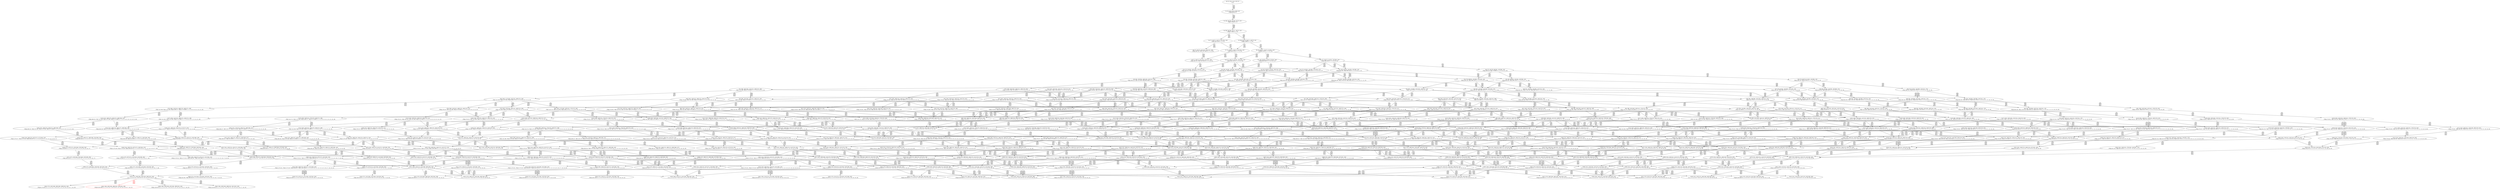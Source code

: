 digraph {
	S0[label="S0: [0, 0] [0, 0] [0, 0] [0, 0] \n{}{}"];
	S1[label="S1: [0, 0] [0, 0] [0, 0] [66, 83] \n{T0J0:66-83}{1}"];
	S2[label="S2: [66, 66] [66, 66] [66, 83] [73, 92] \n{T0J1:73-92}{1, 2}"];
	S3[label="S3: [66, 66] [66, 83] [71, 90] [73, 92] \n{T0J2:71-90}{1, 2, 3}"];
	S4[label="S4: [71, 83] [71, 83] [73, 92] [100, 120] \n{T0J3:100-120}{1, 2, 3, 4}"];
	S5[label="S5: [66, 83] [70, 88] [71, 90] [73, 92] \n{T0J8:70-88}{1, 2, 3, 9}"];
	S6[label="S6: [71, 83] [73, 92] [100, 120] [132, 160] \n{T0J3:100-120, T0J7:132-160}{1, 2, 3, 4, 8}"];
	S7[label="S7: [71, 88] [71, 90] [73, 92] [100, 125] \n{T0J3:100-125}{1, 2, 3, 4, 9}"];
	S8[label="S8: [70, 88] [71, 90] [73, 92] [82, 103] \n{T0J9:82-103}{1, 2, 3, 9, 10}"];
	S9[label="S9: [71, 90] [73, 92] [100, 125] [132, 165] \n{T0J3:100-125, T0J7:132-165}{1, 2, 3, 4, 8, 9}"];
	S10[label="S10: [71, 90] [73, 92] [82, 103] [100, 125] \n{T0J3:100-125}{1, 2, 3, 4, 9, 10}"];
	S11[label="S11: [82, 88] [82, 90] [82, 92] [94, 104] \n{T0J10:94-104}{1, 2, 3, 9, 10, 11}"];
	S12[label="S12: [71, 90] [73, 92] [82, 103] [98, 124] \n{T0J12:98-124}{1, 2, 3, 9, 10, 13}"];
	S13[label="S13: [73, 92] [82, 105] [100, 125] [132, 167] \n{T0J3:100-125, T0J7:132-167}{1, 2, 3, 4, 8, 9, 10}"];
	S14[label="S14: [82, 92] [82, 103] [94, 105] [100, 125] \n{T0J3:100-125, T0J10:94-105}{1, 2, 3, 4, 9, 10, 11}"];
	S15[label="S15: [73, 92] [82, 103] [98, 125] [100, 127] \n{T0J3:100-127, T0J12:98-125}{1, 2, 3, 4, 9, 10, 13}"];
	S16[label="S16: [82, 90] [82, 92] [94, 104] [134, 153] \n{T0J10:94-104, T0J11:134-153}{1, 2, 3, 9, 10, 11, 12}"];
	S17[label="S17: [82, 92] [82, 103] [94, 105] [98, 124] \n{T0J10:94-105, T0J12:98-124}{1, 2, 3, 9, 10, 11, 13}"];
	S18[label="S18: [73, 92] [78, 98] [82, 103] [98, 124] \n{T0J12:98-124, T0J17:78-98}{1, 2, 3, 9, 10, 13, 18}"];
	S19[label="S19: [82, 105] [94, 108] [100, 125] [132, 169] \n{T0J3:100-125, T0J7:132-169, T0J10:94-108}{1, 2, 3, 4, 8, 9, 10, 11}"];
	S20[label="S20: [82, 105] [98, 125] [100, 128] [132, 169] \n{T0J3:100-127, T0J7:132-169, T0J12:98-128}{1, 2, 3, 4, 8, 9, 10, 13}"];
	S21[label="S21: [82, 103] [94, 105] [100, 127] [134, 154] \n{T0J3:100-127, T0J10:94-105, T0J11:134-154}{1, 2, 3, 4, 9, 10, 11, 12}"];
	S22[label="S22: [82, 103] [94, 105] [98, 125] [100, 129] \n{T0J3:100-129, T0J10:94-105, T0J12:98-125}{1, 2, 3, 4, 9, 10, 11, 13}"];
	S23[label="S23: [78, 98] [82, 103] [98, 125] [100, 129] \n{T0J3:100-129, T0J12:98-125}{1, 2, 3, 4, 9, 10, 13, 18}"];
	S24[label="S24: [82, 103] [94, 105] [98, 125] [134, 154] \n{T0J10:94-105, T0J11:134-154, T0J12:98-125}{1, 2, 3, 9, 10, 11, 12, 13}"];
	S25[label="S25: [82, 98] [82, 103] [94, 105] [98, 124] \n{T0J10:94-105, T0J12:98-124}{1, 2, 3, 9, 10, 11, 13, 18}"];
	S26[label="S26: [78, 89] [79, 91] [82, 103] [98, 124] \n{T0J12:98-124, T0J18:79-91}{1, 2, 3, 9, 10, 13, 18, 19}"];
	S27[label="S27: [100, 105] [100, 108] [132, 169] [178, 203] \n{T0J4:178-203, T0J7:132-169}{1, 2, 3, 4, 5, 8, 9, 10, 11}"];
	S28[label="S28: [94, 108] [100, 127] [132, 169] [134, 180] \n{T0J7:132-180, T0J11:134-170}{1, 2, 3, 4, 8, 9, 10, 11, 12}"];
	S29[label="S29: [94, 121] [98, 125] [100, 140] [132, 180] \n{T0J7:132-180}{1, 2, 3, 4, 8, 9, 10, 11, 13}"];
	S30[label="S30: [100, 125] [100, 128] [132, 169] [178, 203] \n{T0J4:178-203, T0J7:132-169}{1, 2, 3, 4, 5, 8, 9, 10, 13}"];
	S31[label="S31: [98, 104] [100, 125] [132, 169] [170, 194] \n{T0J7:132-169, T0J13:170-194}{1, 2, 3, 4, 8, 9, 10, 13, 14}"];
	S32[label="S32: [82, 113] [98, 125] [100, 129] [132, 175] \n{T0J7:132-175}{1, 2, 3, 4, 8, 9, 10, 13, 18}"];
	S33[label="S33: [100, 103] [100, 105] [134, 154] [178, 201] \n{T0J4:178-201, T0J11:134-154}{1, 2, 3, 4, 5, 9, 10, 11, 12}"];
	S34[label="S34: [94, 105] [98, 125] [100, 140] [134, 154] \n{T0J3:100-140, T0J11:134-154}{1, 2, 3, 4, 9, 10, 11, 12, 13}"];
	S35[label="S35: [100, 103] [100, 105] [100, 125] [178, 201] \n{T0J4:178-201}{1, 2, 3, 4, 5, 9, 10, 11, 13}"];
	S36[label="S36: [82, 103] [94, 105] [98, 125] [100, 135] \n{T0J3:100-135, T0J12:98-125}{1, 2, 3, 4, 9, 10, 11, 13, 18}"];
	S37[label="S37: [79, 91] [82, 103] [98, 125] [100, 129] \n{T0J3:100-129, T0J12:98-125}{1, 2, 3, 4, 9, 10, 13, 18, 19}"];
	S38[label="S38: [82, 103] [94, 105] [98, 125] [134, 154] \n{T0J10:94-105, T0J11:134-154, T0J12:98-125}{1, 2, 3, 9, 10, 11, 12, 13, 18}"];
	S39[label="S39: [82, 91] [82, 103] [94, 105] [98, 124] \n{T0J10:94-105, T0J12:98-124}{1, 2, 3, 9, 10, 11, 13, 18, 19}"];
	S40[label="S40: [79, 91] [82, 103] [98, 124] [142, 170] \n{T0J12:98-124, T0J19:142-170}{1, 2, 3, 9, 10, 13, 18, 19, 20}"];
	S41[label="S41: [100, 108] [120, 130] [132, 169] [178, 203] \n{T0J4:178-203, T0J5:120-130, T0J7:132-169}{1, 2, 3, 4, 5, 6, 8, 9, 10, 11}"];
	S42[label="S42: [100, 127] [132, 169] [134, 180] [178, 206] \n{T0J4:178-206, T0J7:132-180, T0J11:134-170}{1, 2, 3, 4, 5, 8, 9, 10, 11, 12}"];
	S43[label="S43: [100, 128] [100, 141] [132, 180] [178, 219] \n{T0J4:178-219, T0J7:132-180}{1, 2, 3, 4, 5, 8, 9, 10, 11, 13}"];
	S44[label="S44: [98, 127] [100, 144] [132, 180] [134, 186] \n{T0J7:132-182, T0J11:134-186}{1, 2, 3, 4, 8, 9, 10, 11, 12, 13}"];
	S45[label="S45: [98, 125] [100, 140] [132, 180] [170, 194] \n{T0J7:132-180, T0J13:170-194}{1, 2, 3, 4, 8, 9, 10, 11, 13, 14}"];
	S46[label="S46: [94, 125] [98, 129] [100, 140] [132, 180] \n{T0J7:132-180}{1, 2, 3, 4, 8, 9, 10, 11, 13, 18}"];
	S47[label="S47: [100, 128] [120, 150] [132, 169] [178, 203] \n{T0J4:178-203, T0J5:120-150, T0J7:132-169}{1, 2, 3, 4, 5, 6, 8, 9, 10, 13}"];
	S48[label="S48: [100, 128] [132, 169] [170, 194] [178, 203] \n{T0J4:178-203, T0J7:132-169, T0J13:170-194}{1, 2, 3, 4, 5, 8, 9, 10, 13, 14}"];
	S49[label="S49: [100, 125] [100, 129] [132, 175] [178, 211] \n{T0J4:178-211, T0J7:132-175}{1, 2, 3, 4, 5, 8, 9, 10, 13, 18}"];
	S50[label="S50: [100, 117] [108, 125] [132, 169] [170, 194] \n{T0J7:132-169, T0J13:170-194, T0J14:108-117}{1, 2, 3, 4, 8, 9, 10, 13, 14, 15}"];
	S51[label="S51: [98, 125] [100, 129] [132, 175] [170, 194] \n{T0J7:132-175, T0J13:170-194}{1, 2, 3, 4, 8, 9, 10, 13, 14, 18}"];
	S52[label="S52: [82, 106] [98, 125] [100, 129] [132, 175] \n{T0J7:132-175}{1, 2, 3, 4, 8, 9, 10, 13, 18, 19}"];
	S53[label="S53: [100, 105] [120, 128] [134, 154] [178, 201] \n{T0J4:178-201, T0J5:120-128, T0J11:134-154}{1, 2, 3, 4, 5, 6, 9, 10, 11, 12}"];
	S54[label="S54: [100, 105] [100, 125] [134, 154] [178, 203] \n{T0J4:178-203, T0J11:134-154}{1, 2, 3, 4, 5, 9, 10, 11, 12, 13}"];
	S55[label="S55: [100, 105] [100, 125] [120, 128] [178, 201] \n{T0J4:178-201, T0J5:120-128}{1, 2, 3, 4, 5, 6, 9, 10, 11, 13}"];
	S56[label="S56: [100, 103] [100, 105] [100, 125] [178, 201] \n{T0J4:178-201}{1, 2, 3, 4, 5, 9, 10, 11, 13, 18}"];
	S57[label="S57: [94, 105] [98, 125] [100, 140] [134, 154] \n{T0J3:100-140, T0J11:134-154}{1, 2, 3, 4, 9, 10, 11, 12, 13, 18}"];
	S58[label="S58: [82, 103] [94, 105] [98, 125] [100, 135] \n{T0J3:100-135, T0J12:98-125}{1, 2, 3, 4, 9, 10, 11, 13, 18, 19}"];
	S59[label="S59: [82, 103] [98, 125] [100, 129] [142, 170] \n{T0J3:100-129, T0J12:98-125, T0J19:142-170}{1, 2, 3, 4, 9, 10, 13, 18, 19, 20}"];
	S60[label="S60: [82, 103] [94, 105] [98, 125] [134, 154] \n{T0J10:94-105, T0J11:134-154, T0J12:98-125}{1, 2, 3, 9, 10, 11, 12, 13, 18, 19}"];
	S61[label="S61: [82, 103] [94, 105] [98, 124] [142, 170] \n{T0J10:94-105, T0J12:98-124, T0J19:142-170}{1, 2, 3, 9, 10, 11, 13, 18, 19, 20}"];
	S62[label="S62: [120, 130] [132, 168] [148, 169] [178, 203] \n{T0J4:178-203, T0J5:120-130, T0J6:148-168, T0J7:132-169}{1, 2, 3, 4, 5, 6, 7, 8, 9, 10, 11}"];
	S63[label="S63: [120, 152] [132, 169] [134, 182] [178, 206] \n{T0J4:178-206, T0J5:120-152, T0J7:132-182, T0J11:134-173}{1, 2, 3, 4, 5, 6, 8, 9, 10, 11, 12}"];
	S64[label="S64: [100, 144] [120, 153] [132, 182] [178, 219] \n{T0J4:178-219, T0J7:132-182}{1, 2, 3, 4, 5, 6, 8, 9, 10, 11, 13}"];
	S65[label="S65: [100, 163] [132, 180] [134, 193] [178, 225] \n{T0J4:178-225, T0J7:132-182, T0J11:134-193}{1, 2, 3, 4, 5, 8, 9, 10, 11, 12, 13}"];
	S66[label="S66: [100, 144] [132, 180] [170, 194] [178, 223] \n{T0J4:178-223, T0J7:132-180, T0J13:170-194}{1, 2, 3, 4, 5, 8, 9, 10, 11, 13, 14}"];
	S67[label="S67: [100, 129] [100, 141] [132, 180] [178, 223] \n{T0J4:178-223, T0J7:132-180}{1, 2, 3, 4, 5, 8, 9, 10, 11, 13, 18}"];
	S68[label="S68: [100, 144] [132, 180] [134, 190] [170, 217] \n{T0J7:132-182, T0J11:134-190, T0J13:170-217}{1, 2, 3, 4, 8, 9, 10, 11, 12, 13, 14}"];
	S69[label="S69: [98, 136] [100, 144] [132, 180] [134, 190] \n{T0J7:132-182, T0J11:134-190}{1, 2, 3, 4, 8, 9, 10, 11, 12, 13, 18}"];
	S70[label="S70: [100, 125] [108, 140] [132, 180] [170, 194] \n{T0J7:132-180, T0J13:170-194}{1, 2, 3, 4, 8, 9, 10, 11, 13, 14, 15}"];
	S71[label="S71: [98, 129] [100, 141] [132, 180] [170, 194] \n{T0J7:132-180, T0J13:170-194}{1, 2, 3, 4, 8, 9, 10, 11, 13, 14, 18}"];
	S72[label="S72: [94, 122] [98, 129] [100, 140] [132, 180] \n{T0J7:132-180}{1, 2, 3, 4, 8, 9, 10, 11, 13, 18, 19}"];
	S73[label="S73: [120, 150] [132, 169] [148, 188] [178, 203] \n{T0J4:178-203, T0J6:148-188, T0J7:132-169}{1, 2, 3, 4, 5, 6, 7, 8, 9, 10, 13}"];
	S74[label="S74: [120, 153] [132, 169] [170, 194] [178, 203] \n{T0J4:178-203, T0J5:120-153, T0J7:132-169, T0J13:170-194}{1, 2, 3, 4, 5, 6, 8, 9, 10, 13, 14}"];
	S75[label="S75: [100, 129] [120, 150] [132, 175] [178, 211] \n{T0J4:178-211, T0J5:120-150, T0J7:132-175}{1, 2, 3, 4, 5, 6, 8, 9, 10, 13, 18}"];
	S76[label="S76: [108, 125] [132, 169] [170, 194] [178, 215] \n{T0J4:178-215, T0J7:132-169, T0J13:170-194}{1, 2, 3, 4, 5, 8, 9, 10, 13, 14, 15}"];
	S77[label="S77: [100, 129] [132, 175] [170, 194] [178, 223] \n{T0J4:178-223, T0J7:132-175, T0J13:170-194}{1, 2, 3, 4, 5, 8, 9, 10, 13, 14, 18}"];
	S78[label="S78: [100, 125] [100, 129] [132, 175] [178, 211] \n{T0J4:178-211, T0J7:132-175}{1, 2, 3, 4, 5, 8, 9, 10, 13, 18, 19}"];
	S79[label="S79: [108, 125] [132, 169] [170, 194] [173, 196] \n{T0J7:132-169, T0J13:170-194, T0J14:108-117, T0J15:173-196}{1, 2, 3, 4, 8, 9, 10, 13, 14, 15, 16}"];
	S80[label="S80: [100, 117] [108, 129] [132, 175] [170, 194] \n{T0J7:132-175, T0J13:170-194, T0J14:108-117}{1, 2, 3, 4, 8, 9, 10, 13, 14, 15, 18}"];
	S81[label="S81: [98, 125] [100, 129] [132, 175] [170, 194] \n{T0J7:132-175, T0J13:170-194}{1, 2, 3, 4, 8, 9, 10, 13, 14, 18, 19}"];
	S82[label="S82: [98, 125] [100, 129] [132, 175] [143, 185] \n{T0J7:132-180, T0J19:142-185}{1, 2, 3, 4, 8, 9, 10, 13, 18, 19, 20}"];
	S83[label="S83: [120, 128] [134, 154] [148, 165] [178, 201] \n{T0J4:178-201, T0J5:120-128, T0J6:148-165, T0J11:134-154}{1, 2, 3, 4, 5, 6, 7, 9, 10, 11, 12}"];
	S84[label="S84: [100, 125] [120, 130] [134, 154] [178, 203] \n{T0J4:178-203, T0J5:120-130, T0J11:134-154}{1, 2, 3, 4, 5, 6, 9, 10, 11, 12, 13}"];
	S85[label="S85: [100, 125] [120, 128] [148, 165] [178, 201] \n{T0J4:178-201, T0J5:120-128, T0J6:148-165}{1, 2, 3, 4, 5, 6, 7, 9, 10, 11, 13}"];
	S86[label="S86: [100, 105] [100, 125] [120, 128] [178, 201] \n{T0J4:178-201, T0J5:120-128}{1, 2, 3, 4, 5, 6, 9, 10, 11, 13, 18}"];
	S87[label="S87: [100, 105] [100, 125] [134, 154] [178, 203] \n{T0J4:178-203, T0J11:134-154}{1, 2, 3, 4, 5, 9, 10, 11, 12, 13, 18}"];
	S88[label="S88: [100, 103] [100, 105] [100, 125] [178, 201] \n{T0J4:178-201}{1, 2, 3, 4, 5, 9, 10, 11, 13, 18, 19}"];
	S89[label="S89: [94, 105] [98, 125] [100, 140] [134, 154] \n{T0J3:100-140, T0J11:134-154}{1, 2, 3, 4, 9, 10, 11, 12, 13, 18, 19}"];
	S90[label="S90: [94, 105] [98, 125] [100, 140] [142, 170] \n{T0J3:100-140, T0J19:142-170}{1, 2, 3, 4, 9, 10, 11, 13, 18, 19, 20}"];
	S91[label="S91: [100, 103] [100, 125] [142, 170] [178, 201] \n{T0J4:178-201, T0J19:142-170}{1, 2, 3, 4, 5, 9, 10, 13, 18, 19, 20}"];
	S92[label="S92: [94, 105] [98, 125] [134, 154] [142, 170] \n{T0J10:94-105, T0J11:134-154, T0J12:98-125, T0J19:142-170}{1, 2, 3, 9, 10, 11, 12, 13, 18, 19, 20}"];
	S93[label="S93: [132, 169] [134, 182] [168, 206] [178, 212] \n{T0J4:178-206, T0J6:148-212}{1, 2, 3, 4, 5, 6, 7, 8, 9, 10, 11, 12}"];
	S94[label="S94: [120, 180] [132, 188] [134, 204] [178, 225] \n{T0J4:178-225}{1, 2, 3, 4, 5, 6, 8, 9, 10, 11, 12, 13}"];
	S95[label="S95: [120, 166] [132, 182] [148, 204] [178, 219] \n{T0J4:178-219}{1, 2, 3, 4, 5, 6, 7, 8, 9, 10, 11, 13}"];
	S96[label="S96: [120, 169] [132, 182] [170, 194] [178, 223] \n{T0J4:178-223, T0J13:170-194}{1, 2, 3, 4, 5, 6, 8, 9, 10, 11, 13, 14}"];
	S97[label="S97: [100, 145] [120, 154] [132, 182] [178, 223] \n{T0J4:178-223, T0J7:132-182}{1, 2, 3, 4, 5, 6, 8, 9, 10, 11, 13, 18}"];
	S98[label="S98: [132, 180] [134, 194] [170, 225] [178, 242] \n{T0J4:178-242, T0J13:170-229}{1, 2, 3, 4, 5, 8, 9, 10, 11, 12, 13, 14}"];
	S99[label="S99: [100, 148] [132, 180] [134, 194] [178, 238] \n{T0J4:178-238}{1, 2, 3, 4, 5, 8, 9, 10, 11, 12, 13, 18}"];
	S100[label="S100: [108, 141] [132, 180] [170, 194] [178, 223] \n{T0J4:178-223, T0J7:132-180, T0J13:170-194}{1, 2, 3, 4, 5, 8, 9, 10, 11, 13, 14, 15}"];
	S101[label="S101: [100, 145] [132, 180] [170, 194] [178, 227] \n{T0J4:178-227, T0J7:132-180, T0J13:170-194}{1, 2, 3, 4, 5, 8, 9, 10, 11, 13, 14, 18}"];
	S102[label="S102: [100, 129] [100, 141] [132, 180] [178, 223] \n{T0J4:178-223, T0J7:132-180}{1, 2, 3, 4, 5, 8, 9, 10, 11, 13, 18, 19}"];
	S103[label="S103: [108, 152] [132, 180] [134, 190] [170, 217] \n{T0J13:170-217}{1, 2, 3, 4, 8, 9, 10, 11, 12, 13, 14, 15}"];
	S104[label="S104: [100, 148] [132, 180] [134, 194] [170, 229] \n{T0J13:170-229}{1, 2, 3, 4, 8, 9, 10, 11, 12, 13, 14, 18}"];
	S105[label="S105: [98, 141] [100, 144] [132, 180] [134, 190] \n{}{1, 2, 3, 4, 8, 9, 10, 11, 12, 13, 18, 19}"];
	S106[label="S106: [134, 139] [134, 144] [134, 178] [165, 180] \n{T0J21:165-178}{1, 2, 3, 4, 8, 9, 10, 11, 12, 13, 18, 22}"];
	S107[label="S107: [108, 141] [132, 180] [170, 194] [173, 196] \n{T0J7:132-180, T0J13:170-194, T0J15:173-196}{1, 2, 3, 4, 8, 9, 10, 11, 13, 14, 15, 16}"];
	S108[label="S108: [100, 129] [108, 141] [132, 180] [170, 194] \n{T0J7:132-180, T0J13:170-194}{1, 2, 3, 4, 8, 9, 10, 11, 13, 14, 15, 18}"];
	S109[label="S109: [98, 129] [100, 141] [132, 180] [170, 194] \n{T0J7:132-180, T0J13:170-194}{1, 2, 3, 4, 8, 9, 10, 11, 13, 14, 18, 19}"];
	S110[label="S110: [98, 129] [100, 141] [132, 180] [143, 185] \n{T0J7:132-182, T0J19:142-185}{1, 2, 3, 4, 8, 9, 10, 11, 13, 18, 19, 20}"];
	S111[label="S111: [132, 169] [168, 194] [170, 203] [178, 213] \n{T0J4:178-203, T0J6:168-213, T0J13:170-194}{1, 2, 3, 4, 5, 6, 7, 8, 9, 10, 13, 14}"];
	S112[label="S112: [120, 150] [132, 175] [148, 189] [178, 211] \n{T0J4:178-211, T0J6:148-189, T0J7:132-175}{1, 2, 3, 4, 5, 6, 7, 8, 9, 10, 13, 18}"];
	S113[label="S113: [120, 154] [132, 175] [170, 194] [178, 223] \n{T0J4:178-223, T0J5:120-154, T0J7:132-175, T0J13:170-194}{1, 2, 3, 4, 5, 6, 8, 9, 10, 13, 14, 18}"];
	S114[label="S114: [100, 129] [120, 150] [132, 175] [178, 211] \n{T0J4:178-211, T0J5:120-150, T0J7:132-175}{1, 2, 3, 4, 5, 6, 8, 9, 10, 13, 18, 19}"];
	S115[label="S115: [128, 150] [132, 169] [170, 194] [178, 215] \n{T0J4:178-215, T0J5:128-150, T0J7:132-169, T0J13:170-194}{1, 2, 3, 4, 5, 6, 8, 9, 10, 13, 14, 15}"];
	S116[label="S116: [108, 129] [132, 175] [170, 194] [178, 223] \n{T0J4:178-223, T0J7:132-175, T0J13:170-194}{1, 2, 3, 4, 5, 8, 9, 10, 13, 14, 15, 18}"];
	S117[label="S117: [100, 129] [132, 175] [170, 194] [178, 223] \n{T0J4:178-223, T0J7:132-175, T0J13:170-194}{1, 2, 3, 4, 5, 8, 9, 10, 13, 14, 18, 19}"];
	S118[label="S118: [100, 129] [132, 175] [143, 185] [178, 223] \n{T0J4:178-223, T0J7:132-180, T0J19:142-185}{1, 2, 3, 4, 5, 8, 9, 10, 13, 18, 19, 20}"];
	S119[label="S119: [132, 169] [170, 194] [173, 196] [186, 223] \n{T0J4:186-223, T0J7:132-169, T0J13:170-194, T0J15:173-196}{1, 2, 3, 4, 5, 8, 9, 10, 13, 14, 15, 16}"];
	S120[label="S120: [108, 129] [132, 175] [170, 194] [173, 196] \n{T0J7:132-175, T0J13:170-194, T0J14:108-117, T0J15:173-196}{1, 2, 3, 4, 8, 9, 10, 13, 14, 15, 16, 18}"];
	S121[label="S121: [100, 117] [108, 129] [132, 175] [170, 194] \n{T0J7:132-175, T0J13:170-194, T0J14:108-117}{1, 2, 3, 4, 8, 9, 10, 13, 14, 15, 18, 19}"];
	S122[label="S122: [100, 129] [132, 175] [143, 185] [170, 194] \n{T0J7:132-180, T0J13:170-194, T0J19:142-185}{1, 2, 3, 4, 8, 9, 10, 13, 14, 18, 19, 20}"];
	S123[label="S123: [120, 130] [134, 154] [148, 185] [178, 203] \n{T0J4:178-203, T0J6:148-185, T0J11:134-154}{1, 2, 3, 4, 5, 6, 7, 9, 10, 11, 12, 13}"];
	S124[label="S124: [100, 125] [120, 128] [148, 165] [178, 201] \n{T0J4:178-201, T0J5:120-128, T0J6:148-165}{1, 2, 3, 4, 5, 6, 7, 9, 10, 11, 13, 18}"];
	S125[label="S125: [100, 125] [120, 130] [134, 154] [178, 203] \n{T0J4:178-203, T0J5:120-130, T0J11:134-154}{1, 2, 3, 4, 5, 6, 9, 10, 11, 12, 13, 18}"];
	S126[label="S126: [100, 105] [100, 125] [120, 128] [178, 201] \n{T0J4:178-201, T0J5:120-128}{1, 2, 3, 4, 5, 6, 9, 10, 11, 13, 18, 19}"];
	S127[label="S127: [100, 105] [100, 125] [134, 154] [178, 203] \n{T0J4:178-203, T0J11:134-154}{1, 2, 3, 4, 5, 9, 10, 11, 12, 13, 18, 19}"];
	S128[label="S128: [100, 105] [100, 125] [142, 170] [178, 203] \n{T0J4:178-203, T0J19:142-170}{1, 2, 3, 4, 5, 9, 10, 11, 13, 18, 19, 20}"];
	S129[label="S129: [100, 125] [120, 128] [142, 170] [178, 201] \n{T0J4:178-201, T0J5:120-128, T0J19:142-170}{1, 2, 3, 4, 5, 6, 9, 10, 13, 18, 19, 20}"];
	S130[label="S130: [98, 125] [123, 142] [134, 154] [142, 170] \n{T0J3:123-142, T0J11:134-154, T0J19:142-170}{1, 2, 3, 4, 9, 10, 11, 12, 13, 18, 19, 20}"];
	S131[label="S131: [132, 188] [134, 205] [168, 225] [178, 240] \n{}{1, 2, 3, 4, 5, 6, 7, 8, 9, 10, 11, 12, 13}"];
	S132[label="S132: [132, 194] [134, 205] [170, 225] [178, 242] \n{}{1, 2, 3, 4, 5, 6, 8, 9, 10, 11, 12, 13, 14}"];
	S133[label="S133: [120, 173] [132, 188] [134, 206] [178, 238] \n{T0J4:178-238}{1, 2, 3, 4, 5, 6, 8, 9, 10, 11, 12, 13, 18}"];
	S134[label="S134: [132, 185] [168, 194] [170, 223] [178, 229] \n{T0J4:178-223, T0J13:170-194}{1, 2, 3, 4, 5, 6, 7, 8, 9, 10, 11, 13, 14}"];
	S135[label="S135: [120, 166] [132, 182] [148, 205] [178, 223] \n{T0J4:178-223}{1, 2, 3, 4, 5, 6, 7, 8, 9, 10, 11, 13, 18}"];
	S136[label="S136: [120, 170] [132, 182] [170, 194] [178, 227] \n{T0J4:178-227, T0J13:170-194}{1, 2, 3, 4, 5, 6, 8, 9, 10, 11, 13, 14, 18}"];
	S137[label="S137: [100, 145] [120, 154] [132, 182] [178, 223] \n{T0J4:178-223, T0J7:132-182}{1, 2, 3, 4, 5, 6, 8, 9, 10, 11, 13, 18, 19}"];
	S138[label="S138: [132, 180] [134, 194] [170, 225] [178, 250] \n{T0J4:178-250, T0J13:170-229}{1, 2, 3, 4, 5, 8, 9, 10, 11, 12, 13, 14, 15}"];
	S139[label="S139: [132, 180] [134, 194] [170, 231] [178, 246] \n{T0J4:178-246, T0J13:170-231}{1, 2, 3, 4, 5, 8, 9, 10, 11, 12, 13, 14, 18}"];
	S140[label="S140: [100, 144] [132, 180] [134, 194] [178, 240] \n{T0J4:178-240}{1, 2, 3, 4, 5, 8, 9, 10, 11, 12, 13, 18, 19}"];
	S141[label="S141: [134, 180] [134, 180] [165, 194] [178, 240] \n{T0J4:178-240, T0J21:165-180}{1, 2, 3, 4, 5, 8, 9, 10, 11, 12, 13, 18, 22}"];
	S142[label="S142: [128, 166] [132, 180] [170, 194] [178, 223] \n{T0J4:178-223, T0J13:170-194}{1, 2, 3, 4, 5, 6, 8, 9, 10, 11, 13, 14, 15}"];
	S143[label="S143: [108, 145] [132, 180] [170, 194] [178, 227] \n{T0J4:178-227, T0J7:132-180, T0J13:170-194}{1, 2, 3, 4, 5, 8, 9, 10, 11, 13, 14, 15, 18}"];
	S144[label="S144: [100, 145] [132, 180] [170, 194] [178, 227] \n{T0J4:178-227, T0J7:132-180, T0J13:170-194}{1, 2, 3, 4, 5, 8, 9, 10, 11, 13, 14, 18, 19}"];
	S145[label="S145: [100, 145] [132, 180] [143, 185] [178, 227] \n{T0J4:178-227, T0J7:132-182, T0J19:142-185}{1, 2, 3, 4, 5, 8, 9, 10, 11, 13, 18, 19, 20}"];
	S146[label="S146: [132, 180] [134, 194] [170, 217] [173, 233] \n{T0J13:170-217, T0J15:173-233}{1, 2, 3, 4, 8, 9, 10, 11, 12, 13, 14, 15, 16}"];
	S147[label="S147: [108, 154] [132, 180] [134, 194] [170, 229] \n{T0J13:170-229}{1, 2, 3, 4, 8, 9, 10, 11, 12, 13, 14, 15, 18}"];
	S148[label="S148: [100, 144] [132, 180] [134, 194] [170, 231] \n{T0J13:170-231}{1, 2, 3, 4, 8, 9, 10, 11, 12, 13, 14, 18, 19}"];
	S149[label="S149: [134, 180] [134, 180] [165, 194] [170, 231] \n{T0J13:170-231, T0J21:165-180}{1, 2, 3, 4, 8, 9, 10, 11, 12, 13, 14, 18, 22}"];
	S150[label="S150: [100, 144] [132, 180] [134, 190] [150, 222] \n{T0J19:142-222}{1, 2, 3, 4, 8, 9, 10, 11, 12, 13, 18, 19, 20}"];
	S151[label="S151: [134, 144] [134, 180] [134, 180] [165, 190] \n{T0J21:165-180}{1, 2, 3, 4, 8, 9, 10, 11, 12, 13, 18, 19, 22}"];
	S152[label="S152: [132, 180] [170, 194] [173, 196] [186, 239] \n{T0J4:186-239, T0J13:170-194, T0J15:173-196}{1, 2, 3, 4, 5, 8, 9, 10, 11, 13, 14, 15, 16}"];
	S153[label="S153: [108, 145] [132, 180] [170, 194] [173, 196] \n{T0J7:132-180, T0J13:170-194, T0J15:173-196}{1, 2, 3, 4, 8, 9, 10, 11, 13, 14, 15, 16, 18}"];
	S154[label="S154: [100, 129] [108, 141] [132, 180] [170, 194] \n{T0J7:132-180, T0J13:170-194}{1, 2, 3, 4, 8, 9, 10, 11, 13, 14, 15, 18, 19}"];
	S155[label="S155: [100, 145] [132, 180] [143, 185] [170, 194] \n{T0J7:132-182, T0J13:170-194, T0J19:142-185}{1, 2, 3, 4, 8, 9, 10, 11, 13, 14, 18, 19, 20}"];
	S156[label="S156: [132, 175] [168, 194] [170, 214] [178, 223] \n{T0J4:178-223, T0J6:168-214, T0J13:170-194}{1, 2, 3, 4, 5, 6, 7, 8, 9, 10, 13, 14, 18}"];
	S157[label="S157: [120, 150] [132, 175] [148, 189] [178, 211] \n{T0J4:178-211, T0J6:148-189, T0J7:132-175}{1, 2, 3, 4, 5, 6, 7, 8, 9, 10, 13, 18, 19}"];
	S158[label="S158: [120, 154] [132, 175] [170, 194] [178, 223] \n{T0J4:178-223, T0J5:120-154, T0J7:132-175, T0J13:170-194}{1, 2, 3, 4, 5, 6, 8, 9, 10, 13, 14, 18, 19}"];
	S159[label="S159: [120, 154] [132, 175] [143, 201] [178, 223] \n{T0J4:178-223, T0J7:132-202, T0J19:142-185}{1, 2, 3, 4, 5, 6, 8, 9, 10, 13, 18, 19, 20}"];
	S160[label="S160: [132, 169] [170, 194] [176, 210] [178, 215] \n{T0J4:178-215, T0J6:176-210, T0J13:170-194}{1, 2, 3, 4, 5, 6, 7, 8, 9, 10, 13, 14, 15}"];
	S161[label="S161: [128, 154] [132, 175] [170, 194] [178, 223] \n{T0J4:178-223, T0J5:128-154, T0J7:132-175, T0J13:170-194}{1, 2, 3, 4, 5, 6, 8, 9, 10, 13, 14, 15, 18}"];
	S162[label="S162: [108, 129] [132, 175] [170, 194] [178, 223] \n{T0J4:178-223, T0J7:132-175, T0J13:170-194}{1, 2, 3, 4, 5, 8, 9, 10, 13, 14, 15, 18, 19}"];
	S163[label="S163: [132, 175] [143, 185] [170, 194] [178, 227] \n{T0J4:178-227, T0J7:132-180, T0J13:170-194, T0J19:142-185}{1, 2, 3, 4, 5, 8, 9, 10, 13, 14, 18, 19, 20}"];
	S164[label="S164: [152, 194] [170, 194] [173, 196] [186, 223] \n{T0J4:186-223, T0J5:152-194, T0J13:170-194, T0J15:173-196}{1, 2, 3, 4, 5, 6, 8, 9, 10, 13, 14, 15, 16}"];
	S165[label="S165: [132, 175] [170, 194] [173, 196] [186, 227] \n{T0J4:186-227, T0J7:132-175, T0J13:170-194, T0J15:173-196}{1, 2, 3, 4, 5, 8, 9, 10, 13, 14, 15, 16, 18}"];
	S166[label="S166: [108, 129] [132, 175] [170, 194] [173, 196] \n{T0J7:132-175, T0J13:170-194, T0J14:108-117, T0J15:173-196}{1, 2, 3, 4, 8, 9, 10, 13, 14, 15, 16, 18, 19}"];
	S167[label="S167: [108, 129] [132, 175] [143, 185] [170, 194] \n{T0J7:132-180, T0J13:170-194, T0J14:108-117, T0J19:142-185}{1, 2, 3, 4, 8, 9, 10, 13, 14, 15, 18, 19, 20}"];
	S168[label="S168: [120, 130] [134, 154] [148, 185] [178, 203] \n{T0J4:178-203, T0J6:148-185, T0J11:134-154}{1, 2, 3, 4, 5, 6, 7, 9, 10, 11, 12, 13, 18}"];
	S169[label="S169: [100, 125] [120, 128] [148, 165] [178, 201] \n{T0J4:178-201, T0J5:120-128, T0J6:148-165}{1, 2, 3, 4, 5, 6, 7, 9, 10, 11, 13, 18, 19}"];
	S170[label="S170: [100, 125] [120, 130] [134, 154] [178, 203] \n{T0J4:178-203, T0J5:120-130, T0J11:134-154}{1, 2, 3, 4, 5, 6, 9, 10, 11, 12, 13, 18, 19}"];
	S171[label="S171: [100, 125] [120, 130] [142, 170] [178, 203] \n{T0J4:178-203, T0J5:120-130, T0J19:142-170}{1, 2, 3, 4, 5, 6, 9, 10, 11, 13, 18, 19, 20}"];
	S172[label="S172: [120, 128] [142, 170] [148, 185] [178, 201] \n{T0J4:178-201, T0J6:148-185, T0J19:142-170}{1, 2, 3, 4, 5, 6, 7, 9, 10, 13, 18, 19, 20}"];
	S173[label="S173: [123, 125] [134, 154] [142, 170] [201, 223] \n{T0J4:201-223, T0J11:134-154, T0J19:142-170}{1, 2, 3, 4, 5, 9, 10, 11, 12, 13, 18, 19, 20}"];
	S174[label="S174: [134, 205] [168, 225] [178, 242] [180, 278] \n{}{1, 2, 3, 4, 5, 6, 7, 8, 9, 10, 11, 12, 13, 14}"];
	S175[label="S175: [132, 197] [134, 206] [168, 233] [178, 240] \n{}{1, 2, 3, 4, 5, 6, 7, 8, 9, 10, 11, 12, 13, 18}"];
	S176[label="S176: [132, 194] [142, 205] [170, 225] [178, 250] \n{}{1, 2, 3, 4, 5, 6, 8, 9, 10, 11, 12, 13, 14, 15}"];
	S177[label="S177: [132, 194] [134, 206] [170, 231] [178, 246] \n{}{1, 2, 3, 4, 5, 6, 8, 9, 10, 11, 12, 13, 14, 18}"];
	S178[label="S178: [120, 169] [132, 188] [134, 206] [178, 240] \n{T0J4:178-240}{1, 2, 3, 4, 5, 6, 8, 9, 10, 11, 12, 13, 18, 19}"];
	S179[label="S179: [134, 180] [134, 194] [165, 206] [178, 240] \n{}{1, 2, 3, 4, 5, 6, 8, 9, 10, 11, 12, 13, 18, 22}"];
	S180[label="S180: [132, 191] [168, 194] [170, 227] [178, 230] \n{T0J4:178-227}{1, 2, 3, 4, 5, 6, 7, 8, 9, 10, 11, 13, 14, 18}"];
	S181[label="S181: [120, 166] [132, 182] [148, 205] [178, 223] \n{T0J4:178-223}{1, 2, 3, 4, 5, 6, 7, 8, 9, 10, 11, 13, 18, 19}"];
	S182[label="S182: [120, 170] [132, 182] [170, 194] [178, 227] \n{T0J4:178-227, T0J13:170-194}{1, 2, 3, 4, 5, 6, 8, 9, 10, 11, 13, 14, 18, 19}"];
	S183[label="S183: [120, 170] [132, 182] [143, 202] [178, 227] \n{T0J4:178-227}{1, 2, 3, 4, 5, 6, 8, 9, 10, 11, 13, 18, 19, 20}"];
	S184[label="S184: [134, 194] [170, 225] [173, 233] [186, 278] \n{T0J4:178-278}{1, 2, 3, 4, 5, 8, 9, 10, 11, 12, 13, 14, 15, 16}"];
	S185[label="S185: [132, 180] [134, 194] [170, 231] [178, 252] \n{T0J4:178-252, T0J13:170-231}{1, 2, 3, 4, 5, 8, 9, 10, 11, 12, 13, 14, 15, 18}"];
	S186[label="S186: [132, 180] [134, 194] [170, 231] [178, 246] \n{T0J4:178-246, T0J13:170-231}{1, 2, 3, 4, 5, 8, 9, 10, 11, 12, 13, 14, 18, 19}"];
	S187[label="S187: [134, 180] [165, 194] [170, 231] [178, 278] \n{T0J4:178-278}{1, 2, 3, 4, 5, 8, 9, 10, 11, 12, 13, 14, 18, 22}"];
	S188[label="S188: [132, 180] [134, 194] [150, 222] [178, 242] \n{T0J4:178-242}{1, 2, 3, 4, 5, 8, 9, 10, 11, 12, 13, 18, 19, 20}"];
	S189[label="S189: [134, 180] [134, 180] [165, 194] [178, 242] \n{T0J4:178-242, T0J21:165-180}{1, 2, 3, 4, 5, 8, 9, 10, 11, 12, 13, 18, 19, 22}"];
	S190[label="S190: [132, 185] [170, 194] [176, 223] [178, 226] \n{T0J4:178-223, T0J6:176-226, T0J13:170-194}{1, 2, 3, 4, 5, 6, 7, 8, 9, 10, 11, 13, 14, 15}"];
	S191[label="S191: [128, 170] [132, 180] [170, 194] [178, 227] \n{T0J4:178-227, T0J13:170-194}{1, 2, 3, 4, 5, 6, 8, 9, 10, 11, 13, 14, 15, 18}"];
	S192[label="S192: [108, 145] [132, 180] [170, 194] [178, 227] \n{T0J4:178-227, T0J7:132-180, T0J13:170-194}{1, 2, 3, 4, 5, 8, 9, 10, 11, 13, 14, 15, 18, 19}"];
	S193[label="S193: [132, 180] [143, 185] [170, 194] [178, 243] \n{T0J4:178-243, T0J13:170-194}{1, 2, 3, 4, 5, 8, 9, 10, 11, 13, 14, 18, 19, 20}"];
	S194[label="S194: [134, 194] [170, 207] [173, 217] [184, 233] \n{T0J13:170-217, T0J15:173-233, T0J16:184-207}{1, 2, 3, 4, 8, 9, 10, 11, 12, 13, 14, 15, 16, 17}"];
	S195[label="S195: [132, 180] [134, 194] [170, 229] [173, 233] \n{T0J13:170-229, T0J15:173-233}{1, 2, 3, 4, 8, 9, 10, 11, 12, 13, 14, 15, 16, 18}"];
	S196[label="S196: [108, 154] [132, 180] [134, 194] [170, 231] \n{T0J13:170-231}{1, 2, 3, 4, 8, 9, 10, 11, 12, 13, 14, 15, 18, 19}"];
	S197[label="S197: [134, 180] [134, 180] [165, 194] [170, 231] \n{T0J13:170-231, T0J21:165-180}{1, 2, 3, 4, 8, 9, 10, 11, 12, 13, 14, 15, 18, 22}"];
	S198[label="S198: [132, 180] [134, 194] [150, 222] [170, 231] \n{T0J13:170-231, T0J19:142-222}{1, 2, 3, 4, 8, 9, 10, 11, 12, 13, 14, 18, 19, 20}"];
	S199[label="S199: [134, 180] [134, 180] [165, 194] [170, 231] \n{T0J13:170-231, T0J21:165-180}{1, 2, 3, 4, 8, 9, 10, 11, 12, 13, 14, 18, 19, 22}"];
	S200[label="S200: [134, 180] [134, 180] [150, 190] [165, 222] \n{T0J19:142-222, T0J21:165-180}{1, 2, 3, 4, 8, 9, 10, 11, 12, 13, 18, 19, 20, 22}"];
	S201[label="S201: [152, 194] [170, 196] [173, 205] [186, 239] \n{T0J4:186-239, T0J5:152-205}{1, 2, 3, 4, 5, 6, 8, 9, 10, 11, 13, 14, 15, 16}"];
	S202[label="S202: [132, 180] [170, 194] [173, 196] [186, 243] \n{T0J4:186-243, T0J13:170-194, T0J15:173-196}{1, 2, 3, 4, 5, 8, 9, 10, 11, 13, 14, 15, 16, 18}"];
	S203[label="S203: [108, 145] [132, 180] [170, 194] [173, 196] \n{T0J7:132-180, T0J13:170-194, T0J15:173-196}{1, 2, 3, 4, 8, 9, 10, 11, 13, 14, 15, 16, 18, 19}"];
	S204[label="S204: [108, 145] [132, 180] [143, 185] [170, 194] \n{T0J7:132-182, T0J13:170-194, T0J19:142-185}{1, 2, 3, 4, 8, 9, 10, 11, 13, 14, 15, 18, 19, 20}"];
	S205[label="S205: [132, 175] [168, 194] [170, 214] [178, 223] \n{T0J4:178-223, T0J6:168-214, T0J13:170-194}{1, 2, 3, 4, 5, 6, 7, 8, 9, 10, 13, 14, 18, 19}"];
	S206[label="S206: [132, 175] [143, 201] [168, 214] [178, 223] \n{T0J4:178-223, T0J6:148-214}{1, 2, 3, 4, 5, 6, 7, 8, 9, 10, 13, 18, 19, 20}"];
	S207[label="S207: [132, 175] [170, 194] [176, 214] [178, 223] \n{T0J4:178-223, T0J6:176-214, T0J13:170-194}{1, 2, 3, 4, 5, 6, 7, 8, 9, 10, 13, 14, 15, 18}"];
	S208[label="S208: [128, 154] [132, 175] [170, 194] [178, 223] \n{T0J4:178-223, T0J5:128-154, T0J7:132-175, T0J13:170-194}{1, 2, 3, 4, 5, 6, 8, 9, 10, 13, 14, 15, 18, 19}"];
	S209[label="S209: [143, 185] [152, 194] [170, 200] [178, 227] \n{T0J4:178-227, T0J5:152-200}{1, 2, 3, 4, 5, 6, 8, 9, 10, 13, 14, 18, 19, 20}"];
	S210[label="S210: [170, 194] [173, 196] [186, 223] [200, 254] \n{T0J6:200-254}{1, 2, 3, 4, 5, 6, 7, 8, 9, 10, 13, 14, 15, 16}"];
	S211[label="S211: [152, 194] [170, 196] [173, 200] [186, 227] \n{T0J4:186-227, T0J5:152-200}{1, 2, 3, 4, 5, 6, 8, 9, 10, 13, 14, 15, 16, 18}"];
	S212[label="S212: [132, 175] [170, 194] [173, 196] [186, 227] \n{T0J4:186-227, T0J7:132-175, T0J13:170-194, T0J15:173-196}{1, 2, 3, 4, 5, 8, 9, 10, 13, 14, 15, 16, 18, 19}"];
	S213[label="S213: [132, 175] [143, 185] [170, 194] [186, 227] \n{T0J4:186-227, T0J7:132-180, T0J13:170-194, T0J19:142-185}{1, 2, 3, 4, 5, 8, 9, 10, 13, 14, 15, 18, 19, 20}"];
	S214[label="S214: [120, 130] [134, 154] [148, 185] [178, 203] \n{T0J4:178-203, T0J6:148-185, T0J11:134-154}{1, 2, 3, 4, 5, 6, 7, 9, 10, 11, 12, 13, 18, 19}"];
	S215[label="S215: [120, 130] [142, 170] [148, 185] [178, 203] \n{T0J4:178-203, T0J6:148-185, T0J19:142-170}{1, 2, 3, 4, 5, 6, 7, 9, 10, 11, 13, 18, 19, 20}"];
	S216[label="S216: [134, 150] [142, 154] [143, 170] [201, 223] \n{T0J4:201-223, T0J5:143-150, T0J11:134-154, T0J19:142-170}{1, 2, 3, 4, 5, 6, 9, 10, 11, 12, 13, 18, 19, 20}"];
	S217[label="S217: [142, 218] [168, 225] [178, 250] [180, 278] \n{}{1, 2, 3, 4, 5, 6, 7, 8, 9, 10, 11, 12, 13, 14, 15}"];
	S218[label="S218: [134, 213] [168, 233] [178, 246] [180, 295] \n{}{1, 2, 3, 4, 5, 6, 7, 8, 9, 10, 11, 12, 13, 14, 18}"];
	S219[label="S219: [132, 206] [134, 206] [168, 233] [178, 240] \n{}{1, 2, 3, 4, 5, 6, 7, 8, 9, 10, 11, 12, 13, 18, 19}"];
	S220[label="S220: [178, 206] [178, 233] [178, 240] [256, 302] \n{T0J20:256-302}{1, 2, 3, 4, 5, 6, 7, 8, 9, 10, 11, 12, 13, 18, 21}"];
	S221[label="S221: [134, 206] [165, 233] [168, 240] [178, 243] \n{}{1, 2, 3, 4, 5, 6, 7, 8, 9, 10, 11, 12, 13, 18, 22}"];
	S222[label="S222: [142, 219] [170, 225] [173, 233] [186, 278] \n{}{1, 2, 3, 4, 5, 6, 8, 9, 10, 11, 12, 13, 14, 15, 16}"];
	S223[label="S223: [132, 194] [142, 206] [170, 231] [178, 252] \n{}{1, 2, 3, 4, 5, 6, 8, 9, 10, 11, 12, 13, 14, 15, 18}"];
	S224[label="S224: [132, 194] [134, 206] [170, 231] [178, 246] \n{}{1, 2, 3, 4, 5, 6, 8, 9, 10, 11, 12, 13, 14, 18, 19}"];
	S225[label="S225: [134, 194] [165, 206] [170, 231] [178, 278] \n{}{1, 2, 3, 4, 5, 6, 8, 9, 10, 11, 12, 13, 14, 18, 22}"];
	S226[label="S226: [132, 194] [134, 206] [152, 222] [178, 242] \n{}{1, 2, 3, 4, 5, 6, 8, 9, 10, 11, 12, 13, 18, 19, 20}"];
	S227[label="S227: [134, 180] [134, 194] [165, 206] [178, 242] \n{}{1, 2, 3, 4, 5, 6, 8, 9, 10, 11, 12, 13, 18, 19, 22}"];
	S228[label="S228: [132, 191] [168, 194] [170, 227] [178, 230] \n{T0J4:178-227}{1, 2, 3, 4, 5, 6, 7, 8, 9, 10, 11, 13, 14, 18, 19}"];
	S229[label="S229: [132, 191] [143, 202] [168, 227] [178, 230] \n{T0J4:178-227}{1, 2, 3, 4, 5, 6, 7, 8, 9, 10, 11, 13, 18, 19, 20}"];
	S230[label="S230: [170, 207] [173, 225] [184, 233] [186, 292] \n{T0J4:178-292}{1, 2, 3, 4, 5, 8, 9, 10, 11, 12, 13, 14, 15, 16, 17}"];
	S231[label="S231: [134, 194] [170, 231] [173, 233] [186, 278] \n{T0J4:178-278}{1, 2, 3, 4, 5, 8, 9, 10, 11, 12, 13, 14, 15, 16, 18}"];
	S232[label="S232: [132, 180] [134, 194] [170, 231] [178, 252] \n{T0J4:178-252, T0J13:170-231}{1, 2, 3, 4, 5, 8, 9, 10, 11, 12, 13, 14, 15, 18, 19}"];
	S233[label="S233: [134, 180] [165, 194] [170, 231] [178, 278] \n{T0J4:178-278}{1, 2, 3, 4, 5, 8, 9, 10, 11, 12, 13, 14, 15, 18, 22}"];
	S234[label="S234: [134, 194] [150, 222] [170, 231] [184, 278] \n{T0J4:178-278}{1, 2, 3, 4, 5, 8, 9, 10, 11, 12, 13, 14, 18, 19, 20}"];
	S235[label="S235: [134, 180] [165, 194] [170, 231] [178, 278] \n{T0J4:178-278}{1, 2, 3, 4, 5, 8, 9, 10, 11, 12, 13, 14, 18, 19, 22}"];
	S236[label="S236: [134, 180] [150, 194] [165, 222] [178, 278] \n{T0J4:178-278}{1, 2, 3, 4, 5, 8, 9, 10, 11, 12, 13, 18, 19, 20, 22}"];
	S237[label="S237: [132, 191] [170, 194] [176, 227] [178, 230] \n{T0J4:178-227, T0J6:176-230}{1, 2, 3, 4, 5, 6, 7, 8, 9, 10, 11, 13, 14, 15, 18}"];
	S238[label="S238: [128, 170] [132, 180] [170, 194] [178, 227] \n{T0J4:178-227, T0J13:170-194}{1, 2, 3, 4, 5, 6, 8, 9, 10, 11, 13, 14, 15, 18, 19}"];
	S239[label="S239: [143, 185] [152, 194] [170, 205] [178, 243] \n{T0J5:152-205}{1, 2, 3, 4, 5, 6, 8, 9, 10, 11, 13, 14, 18, 19, 20}"];
	S240[label="S240: [134, 194] [170, 207] [173, 229] [184, 233] \n{T0J13:170-229, T0J15:173-233, T0J16:184-207}{1, 2, 3, 4, 8, 9, 10, 11, 12, 13, 14, 15, 16, 17, 18}"];
	S241[label="S241: [132, 180] [134, 194] [170, 231] [173, 233] \n{T0J13:170-231, T0J15:173-233}{1, 2, 3, 4, 8, 9, 10, 11, 12, 13, 14, 15, 16, 18, 19}"];
	S242[label="S242: [134, 180] [165, 194] [170, 231] [173, 233] \n{T0J13:170-231, T0J15:173-233, T0J21:165-180}{1, 2, 3, 4, 8, 9, 10, 11, 12, 13, 14, 15, 16, 18, 22}"];
	S243[label="S243: [132, 180] [134, 194] [150, 222] [170, 231] \n{T0J13:170-231, T0J19:142-222}{1, 2, 3, 4, 8, 9, 10, 11, 12, 13, 14, 15, 18, 19, 20}"];
	S244[label="S244: [134, 180] [134, 180] [165, 194] [170, 231] \n{T0J13:170-231, T0J21:165-180}{1, 2, 3, 4, 8, 9, 10, 11, 12, 13, 14, 15, 18, 19, 22}"];
	S245[label="S245: [134, 180] [150, 194] [165, 222] [170, 231] \n{T0J13:170-231, T0J19:142-222, T0J21:165-180}{1, 2, 3, 4, 8, 9, 10, 11, 12, 13, 14, 18, 19, 20, 22}"];
	S246[label="S246: [170, 196] [173, 210] [186, 239] [200, 254] \n{T0J6:200-254}{1, 2, 3, 4, 5, 6, 7, 8, 9, 10, 11, 13, 14, 15, 16}"];
	S247[label="S247: [152, 194] [170, 196] [173, 205] [186, 243] \n{T0J4:186-243, T0J5:152-205}{1, 2, 3, 4, 5, 6, 8, 9, 10, 11, 13, 14, 15, 16, 18}"];
	S248[label="S248: [132, 180] [170, 194] [173, 196] [186, 243] \n{T0J4:186-243, T0J13:170-194, T0J15:173-196}{1, 2, 3, 4, 5, 8, 9, 10, 11, 13, 14, 15, 16, 18, 19}"];
	S249[label="S249: [132, 180] [143, 185] [170, 194] [186, 243] \n{T0J4:186-243, T0J13:170-194}{1, 2, 3, 4, 5, 8, 9, 10, 11, 13, 14, 15, 18, 19, 20}"];
	S250[label="S250: [132, 175] [170, 194] [176, 214] [178, 223] \n{T0J4:178-223, T0J6:176-214, T0J13:170-194}{1, 2, 3, 4, 5, 6, 7, 8, 9, 10, 13, 14, 15, 18, 19}"];
	S251[label="S251: [152, 194] [170, 200] [178, 227] [191, 245] \n{T0J6:191-245}{1, 2, 3, 4, 5, 6, 7, 8, 9, 10, 13, 14, 18, 19, 20}"];
	S252[label="S252: [170, 196] [173, 200] [186, 227] [200, 254] \n{T0J6:200-254}{1, 2, 3, 4, 5, 6, 7, 8, 9, 10, 13, 14, 15, 16, 18}"];
	S253[label="S253: [152, 194] [170, 196] [173, 200] [186, 227] \n{T0J4:186-227, T0J5:152-200}{1, 2, 3, 4, 5, 6, 8, 9, 10, 13, 14, 15, 16, 18, 19}"];
	S254[label="S254: [143, 185] [152, 194] [170, 200] [186, 227] \n{T0J4:186-227, T0J5:152-200}{1, 2, 3, 4, 5, 6, 8, 9, 10, 13, 14, 15, 18, 19, 20}"];
	S255[label="S255: [142, 154] [143, 170] [182, 210] [201, 223] \n{T0J4:201-223, T0J6:182-210}{1, 2, 3, 4, 5, 6, 7, 9, 10, 11, 12, 13, 18, 19, 20}"];
	S256[label="S256: [168, 225] [173, 250] [180, 278] [190, 310] \n{}{1, 2, 3, 4, 5, 6, 7, 8, 9, 10, 11, 12, 13, 14, 15, 16}"];
	S257[label="S257: [142, 226] [168, 233] [178, 252] [180, 295] \n{}{1, 2, 3, 4, 5, 6, 7, 8, 9, 10, 11, 12, 13, 14, 15, 18}"];
	S258[label="S258: [134, 206] [168, 233] [178, 246] [180, 296] \n{}{1, 2, 3, 4, 5, 6, 7, 8, 9, 10, 11, 12, 13, 14, 18, 19}"];
	S259[label="S259: [178, 233] [178, 246] [180, 296] [256, 302] \n{T0J20:256-302}{1, 2, 3, 4, 5, 6, 7, 8, 9, 10, 11, 12, 13, 14, 18, 21}"];
	S260[label="S260: [165, 233] [168, 243] [178, 254] [180, 296] \n{}{1, 2, 3, 4, 5, 6, 7, 8, 9, 10, 11, 12, 13, 14, 18, 22}"];
	S261[label="S261: [134, 206] [152, 233] [178, 242] [180, 285] \n{}{1, 2, 3, 4, 5, 6, 7, 8, 9, 10, 11, 12, 13, 18, 19, 20}"];
	S262[label="S262: [178, 206] [178, 233] [178, 240] [256, 302] \n{T0J20:256-302}{1, 2, 3, 4, 5, 6, 7, 8, 9, 10, 11, 12, 13, 18, 19, 21}"];
	S263[label="S263: [134, 206] [165, 233] [168, 240] [178, 243] \n{}{1, 2, 3, 4, 5, 6, 7, 8, 9, 10, 11, 12, 13, 18, 19, 22}"];
	S264[label="S264: [178, 233] [178, 240] [178, 243] [256, 302] \n{T0J20:256-302}{1, 2, 3, 4, 5, 6, 7, 8, 9, 10, 11, 12, 13, 18, 21, 22}"];
	S265[label="S265: [142, 219] [170, 231] [173, 233] [186, 278] \n{}{1, 2, 3, 4, 5, 6, 8, 9, 10, 11, 12, 13, 14, 15, 16, 18}"];
	S266[label="S266: [132, 194] [142, 206] [170, 231] [178, 252] \n{}{1, 2, 3, 4, 5, 6, 8, 9, 10, 11, 12, 13, 14, 15, 18, 19}"];
	S267[label="S267: [142, 194] [165, 206] [170, 231] [178, 278] \n{}{1, 2, 3, 4, 5, 6, 8, 9, 10, 11, 12, 13, 14, 15, 18, 22}"];
	S268[label="S268: [134, 219] [152, 222] [170, 231] [184, 278] \n{}{1, 2, 3, 4, 5, 6, 8, 9, 10, 11, 12, 13, 14, 18, 19, 20}"];
	S269[label="S269: [134, 194] [165, 206] [170, 231] [178, 278] \n{}{1, 2, 3, 4, 5, 6, 8, 9, 10, 11, 12, 13, 14, 18, 19, 22}"];
	S270[label="S270: [134, 194] [152, 206] [165, 222] [178, 278] \n{}{1, 2, 3, 4, 5, 6, 8, 9, 10, 11, 12, 13, 18, 19, 20, 22}"];
	S271[label="S271: [173, 225] [184, 232] [186, 233] [190, 292] \n{T0J5:190-232}{1, 2, 3, 4, 5, 6, 8, 9, 10, 11, 12, 13, 14, 15, 16, 17}"];
	S272[label="S272: [170, 207] [173, 231] [184, 233] [186, 292] \n{T0J4:178-292}{1, 2, 3, 4, 5, 8, 9, 10, 11, 12, 13, 14, 15, 16, 17, 18}"];
	S273[label="S273: [134, 194] [170, 231] [173, 233] [186, 278] \n{T0J4:178-278}{1, 2, 3, 4, 5, 8, 9, 10, 11, 12, 13, 14, 15, 16, 18, 19}"];
	S274[label="S274: [165, 194] [170, 231] [173, 233] [186, 278] \n{T0J4:178-278}{1, 2, 3, 4, 5, 8, 9, 10, 11, 12, 13, 14, 15, 16, 18, 22}"];
	S275[label="S275: [134, 194] [150, 222] [170, 231] [184, 278] \n{T0J4:178-278}{1, 2, 3, 4, 5, 8, 9, 10, 11, 12, 13, 14, 15, 18, 19, 20}"];
	S276[label="S276: [134, 180] [165, 194] [170, 231] [178, 278] \n{T0J4:178-278}{1, 2, 3, 4, 5, 8, 9, 10, 11, 12, 13, 14, 15, 18, 19, 22}"];
	S277[label="S277: [150, 194] [165, 222] [170, 231] [184, 278] \n{T0J4:178-278}{1, 2, 3, 4, 5, 8, 9, 10, 11, 12, 13, 14, 18, 19, 20, 22}"];
	S278[label="S278: [132, 191] [170, 194] [176, 227] [178, 230] \n{T0J4:178-227, T0J6:176-230}{1, 2, 3, 4, 5, 6, 7, 8, 9, 10, 11, 13, 14, 15, 18, 19}"];
	S279[label="S279: [152, 200] [170, 210] [178, 243] [191, 245] \n{}{1, 2, 3, 4, 5, 6, 7, 8, 9, 10, 11, 13, 14, 18, 19, 20}"];
	S280[label="S280: [134, 194] [170, 207] [173, 231] [184, 233] \n{T0J13:170-231, T0J15:173-233, T0J16:184-207}{1, 2, 3, 4, 8, 9, 10, 11, 12, 13, 14, 15, 16, 17, 18, 19}"];
	S281[label="S281: [165, 194] [170, 207] [173, 231] [184, 233] \n{T0J13:170-231, T0J15:173-233, T0J16:184-207, T0J21:165-180}{1, 2, 3, 4, 8, 9, 10, 11, 12, 13, 14, 15, 16, 17, 18, 22}"];
	S282[label="S282: [134, 194] [150, 222] [170, 231] [196, 233] \n{T0J13:170-231, T0J15:173-233, T0J19:142-222}{1, 2, 3, 4, 8, 9, 10, 11, 12, 13, 14, 15, 16, 18, 19, 20}"];
	S283[label="S283: [134, 180] [165, 194] [170, 231] [173, 233] \n{T0J13:170-231, T0J15:173-233, T0J21:165-180}{1, 2, 3, 4, 8, 9, 10, 11, 12, 13, 14, 15, 16, 18, 19, 22}"];
	S284[label="S284: [134, 180] [150, 194] [165, 222] [170, 231] \n{T0J13:170-231, T0J19:142-222, T0J21:165-180}{1, 2, 3, 4, 8, 9, 10, 11, 12, 13, 14, 15, 18, 19, 20, 22}"];
	S285[label="S285: [170, 200] [173, 212] [186, 243] [200, 254] \n{T0J6:200-254}{1, 2, 3, 4, 5, 6, 7, 8, 9, 10, 11, 13, 14, 15, 16, 18}"];
	S286[label="S286: [152, 194] [170, 196] [173, 205] [186, 243] \n{T0J4:186-243, T0J5:152-205}{1, 2, 3, 4, 5, 6, 8, 9, 10, 11, 13, 14, 15, 16, 18, 19}"];
	S287[label="S287: [143, 185] [152, 194] [170, 205] [186, 243] \n{T0J4:186-243, T0J5:152-205}{1, 2, 3, 4, 5, 6, 8, 9, 10, 11, 13, 14, 15, 18, 19, 20}"];
	S288[label="S288: [170, 196] [173, 200] [186, 227] [200, 254] \n{T0J6:200-254}{1, 2, 3, 4, 5, 6, 7, 8, 9, 10, 13, 14, 15, 16, 18, 19}"];
	S289[label="S289: [152, 194] [170, 200] [186, 227] [191, 245] \n{T0J4:186-227, T0J6:191-245}{1, 2, 3, 4, 5, 6, 7, 8, 9, 10, 13, 14, 15, 18, 19, 20}"];
	S290[label="S290: [173, 250] [180, 278] [190, 291] [220, 310] \n{}{1, 2, 3, 4, 5, 6, 7, 8, 9, 10, 11, 12, 13, 14, 15, 16, 17}"];
	S291[label="S291: [168, 233] [173, 252] [180, 295] [190, 318] \n{}{1, 2, 3, 4, 5, 6, 7, 8, 9, 10, 11, 12, 13, 14, 15, 16, 18}"];
	S292[label="S292: [142, 219] [168, 233] [178, 252] [180, 296] \n{}{1, 2, 3, 4, 5, 6, 7, 8, 9, 10, 11, 12, 13, 14, 15, 18, 19}"];
	S293[label="S293: [178, 246] [178, 252] [180, 296] [256, 302] \n{T0J20:256-302}{1, 2, 3, 4, 5, 6, 7, 8, 9, 10, 11, 12, 13, 14, 15, 18, 21}"];
	S294[label="S294: [165, 243] [170, 246] [178, 254] [180, 296] \n{}{1, 2, 3, 4, 5, 6, 7, 8, 9, 10, 11, 12, 13, 14, 15, 18, 22}"];
	S295[label="S295: [152, 233] [170, 246] [180, 285] [184, 296] \n{}{1, 2, 3, 4, 5, 6, 7, 8, 9, 10, 11, 12, 13, 14, 18, 19, 20}"];
	S296[label="S296: [178, 233] [178, 246] [180, 296] [256, 302] \n{T0J20:256-302}{1, 2, 3, 4, 5, 6, 7, 8, 9, 10, 11, 12, 13, 14, 18, 19, 21}"];
	S297[label="S297: [165, 233] [168, 243] [178, 254] [180, 296] \n{}{1, 2, 3, 4, 5, 6, 7, 8, 9, 10, 11, 12, 13, 14, 18, 19, 22}"];
	S298[label="S298: [178, 243] [178, 254] [180, 302] [256, 323] \n{T0J20:256-302}{1, 2, 3, 4, 5, 6, 7, 8, 9, 10, 11, 12, 13, 14, 18, 21, 22}"];
	S299[label="S299: [178, 233] [178, 242] [180, 285] [256, 302] \n{T0J20:256-302}{1, 2, 3, 4, 5, 6, 7, 8, 9, 10, 11, 12, 13, 18, 19, 20, 21}"];
	S300[label="S300: [152, 233] [165, 242] [178, 254] [180, 285] \n{}{1, 2, 3, 4, 5, 6, 7, 8, 9, 10, 11, 12, 13, 18, 19, 20, 22}"];
	S301[label="S301: [148, 212] [152, 233] [178, 242] [180, 285] \n{T0J23:148-212}{1, 2, 3, 4, 5, 6, 7, 8, 9, 10, 11, 12, 13, 18, 19, 20, 24}"];
	S302[label="S302: [178, 233] [178, 240] [178, 243] [256, 302] \n{T0J20:256-302}{1, 2, 3, 4, 5, 6, 7, 8, 9, 10, 11, 12, 13, 18, 19, 21, 22}"];
	S303[label="S303: [142, 219] [170, 231] [173, 233] [186, 278] \n{}{1, 2, 3, 4, 5, 6, 8, 9, 10, 11, 12, 13, 14, 15, 16, 18, 19}"];
	S304[label="S304: [142, 219] [152, 222] [170, 231] [184, 278] \n{}{1, 2, 3, 4, 5, 6, 8, 9, 10, 11, 12, 13, 14, 15, 18, 19, 20}"];
	S305[label="S305: [142, 194] [165, 206] [170, 231] [178, 278] \n{}{1, 2, 3, 4, 5, 6, 8, 9, 10, 11, 12, 13, 14, 15, 18, 19, 22}"];
	S306[label="S306: [152, 219] [165, 222] [170, 231] [184, 278] \n{}{1, 2, 3, 4, 5, 6, 8, 9, 10, 11, 12, 13, 14, 18, 19, 20, 22}"];
	S307[label="S307: [173, 231] [184, 232] [186, 233] [190, 292] \n{T0J5:190-232}{1, 2, 3, 4, 5, 6, 8, 9, 10, 11, 12, 13, 14, 15, 16, 17, 18}"];
	S308[label="S308: [170, 207] [173, 231] [184, 233] [186, 292] \n{T0J4:178-292}{1, 2, 3, 4, 5, 8, 9, 10, 11, 12, 13, 14, 15, 16, 17, 18, 19}"];
	S309[label="S309: [150, 222] [170, 231] [184, 233] [198, 292] \n{T0J4:178-292}{1, 2, 3, 4, 5, 8, 9, 10, 11, 12, 13, 14, 15, 16, 18, 19, 20}"];
	S310[label="S310: [165, 194] [170, 231] [173, 233] [186, 278] \n{T0J4:178-278}{1, 2, 3, 4, 5, 8, 9, 10, 11, 12, 13, 14, 15, 16, 18, 19, 22}"];
	S311[label="S311: [170, 219] [173, 231] [185, 233] [186, 278] \n{T0J5:185-219}{1, 2, 3, 4, 5, 6, 8, 9, 10, 11, 12, 13, 14, 15, 16, 18, 22}"];
	S312[label="S312: [150, 194] [165, 222] [170, 231] [184, 278] \n{T0J4:178-278}{1, 2, 3, 4, 5, 8, 9, 10, 11, 12, 13, 14, 15, 18, 19, 20, 22}"];
	S313[label="S313: [150, 207] [170, 222] [184, 231] [196, 233] \n{T0J13:170-231, T0J15:173-233, T0J16:184-207, T0J19:142-222}{1, 2, 3, 4, 8, 9, 10, 11, 12, 13, 14, 15, 16, 17, 18, 19, 20}"];
	S314[label="S314: [165, 194] [170, 207] [173, 231] [184, 233] \n{T0J13:170-231, T0J15:173-233, T0J16:184-207, T0J21:165-180}{1, 2, 3, 4, 8, 9, 10, 11, 12, 13, 14, 15, 16, 17, 18, 19, 22}"];
	S315[label="S315: [170, 207] [173, 231] [184, 233] [243, 292] \n{T0J4:243-292}{1, 2, 3, 4, 5, 8, 9, 10, 11, 12, 13, 14, 15, 16, 17, 18, 22}"];
	S316[label="S316: [150, 194] [165, 222] [170, 231] [196, 233] \n{T0J13:170-231, T0J15:173-233, T0J19:142-222, T0J21:165-180}{1, 2, 3, 4, 8, 9, 10, 11, 12, 13, 14, 15, 16, 18, 19, 20, 22}"];
	S317[label="S317: [170, 200] [173, 212] [186, 243] [200, 254] \n{T0J6:200-254}{1, 2, 3, 4, 5, 6, 7, 8, 9, 10, 11, 13, 14, 15, 16, 18, 19}"];
	S318[label="S318: [152, 200] [170, 210] [186, 243] [191, 245] \n{}{1, 2, 3, 4, 5, 6, 7, 8, 9, 10, 11, 13, 14, 15, 18, 19, 20}"];
	S319[label="S319: [173, 259] [180, 295] [190, 299] [220, 318] \n{}{1, 2, 3, 4, 5, 6, 7, 8, 9, 10, 11, 12, 13, 14, 15, 16, 17, 18}"];
	S320[label="S320: [168, 233] [173, 252] [180, 296] [190, 318] \n{}{1, 2, 3, 4, 5, 6, 7, 8, 9, 10, 11, 12, 13, 14, 15, 16, 18, 19}"];
	S321[label="S321: [178, 252] [180, 296] [190, 302] [256, 338] \n{T0J20:256-302}{1, 2, 3, 4, 5, 6, 7, 8, 9, 10, 11, 12, 13, 14, 15, 16, 18, 21}"];
	S322[label="S322: [170, 246] [178, 254] [180, 296] [199, 335] \n{}{1, 2, 3, 4, 5, 6, 7, 8, 9, 10, 11, 12, 13, 14, 15, 16, 18, 22}"];
	S323[label="S323: [152, 246] [170, 252] [180, 285] [184, 296] \n{}{1, 2, 3, 4, 5, 6, 7, 8, 9, 10, 11, 12, 13, 14, 15, 18, 19, 20}"];
	S324[label="S324: [178, 246] [178, 252] [180, 296] [256, 302] \n{T0J20:256-302}{1, 2, 3, 4, 5, 6, 7, 8, 9, 10, 11, 12, 13, 14, 15, 18, 19, 21}"];
	S325[label="S325: [165, 243] [170, 246] [178, 254] [180, 296] \n{}{1, 2, 3, 4, 5, 6, 7, 8, 9, 10, 11, 12, 13, 14, 15, 18, 19, 22}"];
	S326[label="S326: [178, 254] [178, 256] [180, 302] [256, 323] \n{T0J20:256-302}{1, 2, 3, 4, 5, 6, 7, 8, 9, 10, 11, 12, 13, 14, 15, 18, 21, 22}"];
	S327[label="S327: [178, 246] [180, 285] [184, 302] [256, 323] \n{T0J20:256-302}{1, 2, 3, 4, 5, 6, 7, 8, 9, 10, 11, 12, 13, 14, 18, 19, 20, 21}"];
	S328[label="S328: [165, 243] [170, 254] [180, 285] [184, 323] \n{}{1, 2, 3, 4, 5, 6, 7, 8, 9, 10, 11, 12, 13, 14, 18, 19, 20, 22}"];
	S329[label="S329: [152, 233] [170, 246] [180, 285] [184, 302] \n{}{1, 2, 3, 4, 5, 6, 7, 8, 9, 10, 11, 12, 13, 14, 18, 19, 20, 24}"];
	S330[label="S330: [178, 243] [178, 254] [180, 302] [256, 323] \n{T0J20:256-302}{1, 2, 3, 4, 5, 6, 7, 8, 9, 10, 11, 12, 13, 14, 18, 19, 21, 22}"];
	S331[label="S331: [178, 242] [178, 254] [180, 285] [256, 302] \n{T0J20:256-302}{1, 2, 3, 4, 5, 6, 7, 8, 9, 10, 11, 12, 13, 18, 19, 20, 21, 22}"];
	S332[label="S332: [178, 233] [178, 242] [180, 285] [256, 302] \n{T0J20:256-302}{1, 2, 3, 4, 5, 6, 7, 8, 9, 10, 11, 12, 13, 18, 19, 20, 21, 24}"];
	S333[label="S333: [152, 233] [165, 242] [178, 254] [180, 285] \n{}{1, 2, 3, 4, 5, 6, 7, 8, 9, 10, 11, 12, 13, 18, 19, 20, 22, 24}"];
	S334[label="S334: [173, 231] [184, 232] [186, 233] [190, 292] \n{T0J5:190-232}{1, 2, 3, 4, 5, 6, 8, 9, 10, 11, 12, 13, 14, 15, 16, 17, 18, 19}"];
	S335[label="S335: [170, 231] [170, 233] [184, 247] [198, 292] \n{T0J5:170-247}{1, 2, 3, 4, 5, 6, 8, 9, 10, 11, 12, 13, 14, 15, 16, 18, 19, 20}"];
	S336[label="S336: [170, 219] [173, 231] [185, 233] [186, 278] \n{T0J5:185-219}{1, 2, 3, 4, 5, 6, 8, 9, 10, 11, 12, 13, 14, 15, 16, 18, 19, 22}"];
	S337[label="S337: [165, 219] [170, 222] [170, 231] [184, 278] \n{T0J5:170-219}{1, 2, 3, 4, 5, 6, 8, 9, 10, 11, 12, 13, 14, 15, 18, 19, 20, 22}"];
	S338[label="S338: [170, 222] [184, 231] [196, 233] [228, 305] \n{T0J4:228-305}{1, 2, 3, 4, 5, 8, 9, 10, 11, 12, 13, 14, 15, 16, 17, 18, 19, 20}"];
	S339[label="S339: [170, 207] [173, 231] [184, 233] [243, 292] \n{T0J4:243-292}{1, 2, 3, 4, 5, 8, 9, 10, 11, 12, 13, 14, 15, 16, 17, 18, 19, 22}"];
	S340[label="S340: [173, 231] [184, 232] [190, 233] [243, 292] \n{T0J4:243-292, T0J5:190-232}{1, 2, 3, 4, 5, 6, 8, 9, 10, 11, 12, 13, 14, 15, 16, 17, 18, 22}"];
	S341[label="S341: [165, 222] [170, 231] [196, 233] [228, 292] \n{T0J4:228-292}{1, 2, 3, 4, 5, 8, 9, 10, 11, 12, 13, 14, 15, 16, 18, 19, 20, 22}"];
	S342[label="S342: [174, 261] [180, 295] [190, 299] [220, 318] \n{T0J18:174-261}{1, 2, 3, 4, 5, 6, 7, 8, 9, 10, 11, 12, 13, 14, 15, 16, 17, 18, 19}"];
	S343[label="S343: [180, 295] [190, 299] [220, 318] [256, 356] \n{T0J20:256-356}{1, 2, 3, 4, 5, 6, 7, 8, 9, 10, 11, 12, 13, 14, 15, 16, 17, 18, 21}"];
	S344[label="S344: [180, 295] [190, 297] [204, 299] [220, 318] \n{T0J21:204-297}{1, 2, 3, 4, 5, 6, 7, 8, 9, 10, 11, 12, 13, 14, 15, 16, 17, 18, 22}"];
	S345[label="S345: [184, 295] [190, 299] [218, 301] [220, 318] \n{T0J22:218-301}{1, 2, 3, 4, 5, 6, 7, 8, 9, 10, 11, 12, 13, 14, 15, 16, 17, 18, 23}"];
	S0 -> S1[label="T0 J0\nDL=350\nES=0\nLS=0\nEF=66\nLF=83",fontsize=8];
	S1 -> S2[label="T0 J1\nDL=350\nES=66\nLS=83\nEF=73\nLF=92",fontsize=8];
	S2 -> S3[label="T0 J2\nDL=350\nES=66\nLS=83\nEF=71\nLF=90",fontsize=8];
	S3 -> S4[label="T0 J3\nDL=350\nES=71\nLS=83\nEF=100\nLF=120",fontsize=8];
	S3 -> S5[label="T0 J8\nDL=350\nES=66\nLS=83\nEF=70\nLF=88",fontsize=8];
	S4 -> S6[label="T0 J7\nDL=350\nES=71\nLS=83\nEF=132\nLF=160",fontsize=8];
	S4 -> S7[label="T0 J8\nDL=350\nES=71\nLS=83\nEF=75\nLF=88",fontsize=8];
	S5 -> S7[label="T0 J3\nDL=350\nES=71\nLS=88\nEF=100\nLF=125",fontsize=8];
	S5 -> S8[label="T0 J9\nDL=350\nES=70\nLS=88\nEF=82\nLF=103",fontsize=8];
	S6 -> S9[label="T0 J8\nDL=350\nES=71\nLS=83\nEF=75\nLF=88",fontsize=8];
	S7 -> S9[label="T0 J7\nDL=350\nES=71\nLS=88\nEF=132\nLF=165",fontsize=8];
	S7 -> S10[label="T0 J9\nDL=350\nES=71\nLS=88\nEF=83\nLF=103",fontsize=8];
	S8 -> S10[label="T0 J3\nDL=350\nES=71\nLS=88\nEF=100\nLF=125",fontsize=8];
	S8 -> S11[label="T0 J10\nDL=350\nES=82\nLS=88\nEF=94\nLF=104",fontsize=8];
	S8 -> S12[label="T0 J12\nDL=350\nES=70\nLS=88\nEF=98\nLF=124",fontsize=8];
	S9 -> S13[label="T0 J9\nDL=350\nES=71\nLS=90\nEF=83\nLF=105",fontsize=8];
	S10 -> S13[label="T0 J7\nDL=350\nES=71\nLS=90\nEF=132\nLF=167",fontsize=8];
	S10 -> S14[label="T0 J10\nDL=350\nES=82\nLS=89\nEF=94\nLF=105",fontsize=8];
	S10 -> S15[label="T0 J12\nDL=350\nES=71\nLS=89\nEF=99\nLF=125",fontsize=8];
	S11 -> S14[label="T0 J3\nDL=350\nES=82\nLS=88\nEF=111\nLF=125",fontsize=8];
	S11 -> S16[label="T0 J11\nDL=350\nES=82\nLS=88\nEF=134\nLF=153",fontsize=8];
	S11 -> S17[label="T0 J12\nDL=350\nES=82\nLS=88\nEF=110\nLF=124",fontsize=8];
	S12 -> S15[label="T0 J3\nDL=350\nES=71\nLS=90\nEF=100\nLF=127",fontsize=8];
	S12 -> S17[label="T0 J10\nDL=350\nES=82\nLS=89\nEF=94\nLF=105",fontsize=8];
	S12 -> S18[label="T0 J17\nDL=350\nES=71\nLS=89\nEF=78\nLF=98",fontsize=8];
	S13 -> S19[label="T0 J10\nDL=350\nES=82\nLS=92\nEF=94\nLF=108",fontsize=8];
	S13 -> S20[label="T0 J12\nDL=350\nES=73\nLS=92\nEF=101\nLF=128",fontsize=8];
	S14 -> S19[label="T0 J7\nDL=350\nES=82\nLS=92\nEF=143\nLF=169",fontsize=8];
	S14 -> S21[label="T0 J11\nDL=350\nES=82\nLS=89\nEF=134\nLF=154",fontsize=8];
	S14 -> S22[label="T0 J12\nDL=350\nES=82\nLS=89\nEF=110\nLF=125",fontsize=8];
	S15 -> S20[label="T0 J7\nDL=350\nES=73\nLS=92\nEF=134\nLF=169",fontsize=8];
	S15 -> S22[label="T0 J10\nDL=350\nES=82\nLS=89\nEF=94\nLF=105",fontsize=8];
	S15 -> S23[label="T0 J17\nDL=350\nES=73\nLS=89\nEF=80\nLF=98",fontsize=8];
	S16 -> S21[label="T0 J3\nDL=350\nES=82\nLS=90\nEF=111\nLF=127",fontsize=8];
	S16 -> S24[label="T0 J12\nDL=350\nES=82\nLS=89\nEF=110\nLF=125",fontsize=8];
	S17 -> S22[label="T0 J3\nDL=350\nES=82\nLS=92\nEF=111\nLF=129",fontsize=8];
	S17 -> S24[label="T0 J11\nDL=350\nES=82\nLS=89\nEF=134\nLF=154",fontsize=8];
	S17 -> S25[label="T0 J17\nDL=350\nES=82\nLS=89\nEF=89\nLF=98",fontsize=8];
	S18 -> S23[label="T0 J3\nDL=350\nES=73\nLS=92\nEF=102\nLF=129",fontsize=8];
	S18 -> S25[label="T0 J10\nDL=350\nES=82\nLS=89\nEF=94\nLF=105",fontsize=8];
	S18 -> S26[label="T0 J18\nDL=350\nES=78\nLS=89\nEF=79\nLF=91",fontsize=8];
	S19 -> S27[label="T0 J4\nDL=350\nES=100\nLS=105\nEF=178\nLF=203",fontsize=8];
	S19 -> S28[label="T0 J11\nDL=350\nES=82\nLS=105\nEF=134\nLF=170",fontsize=8];
	S19 -> S29[label="T0 J12\nDL=350\nES=82\nLS=104\nEF=110\nLF=140",fontsize=8];
	S20 -> S30[label="T0 J4\nDL=350\nES=100\nLS=105\nEF=178\nLF=203",fontsize=8];
	S20 -> S29[label="T0 J10\nDL=350\nES=82\nLS=105\nEF=94\nLF=121",fontsize=8];
	S20 -> S31[label="T0 J13\nDL=350\nES=98\nLS=104\nEF=170\nLF=194",fontsize=8];
	S20 -> S32[label="T0 J17\nDL=350\nES=82\nLS=104\nEF=89\nLF=113",fontsize=8];
	S21 -> S33[label="T0 J4\nDL=350\nES=100\nLS=103\nEF=178\nLF=201",fontsize=8];
	S21 -> S28[label="T0 J7\nDL=350\nES=82\nLS=103\nEF=143\nLF=180",fontsize=8];
	S21 -> S34[label="T0 J12\nDL=350\nES=82\nLS=89\nEF=110\nLF=125",fontsize=8];
	S22 -> S35[label="T0 J4\nDL=350\nES=100\nLS=103\nEF=178\nLF=201",fontsize=8];
	S22 -> S29[label="T0 J7\nDL=350\nES=82\nLS=103\nEF=143\nLF=180",fontsize=8];
	S22 -> S34[label="T0 J11\nDL=350\nES=82\nLS=89\nEF=134\nLF=154",fontsize=8];
	S22 -> S36[label="T0 J17\nDL=350\nES=82\nLS=89\nEF=89\nLF=98",fontsize=8];
	S23 -> S32[label="T0 J7\nDL=350\nES=78\nLS=98\nEF=139\nLF=175",fontsize=8];
	S23 -> S36[label="T0 J10\nDL=350\nES=82\nLS=89\nEF=94\nLF=105",fontsize=8];
	S23 -> S37[label="T0 J18\nDL=350\nES=78\nLS=89\nEF=79\nLF=91",fontsize=8];
	S24 -> S34[label="T0 J3\nDL=350\nES=82\nLS=103\nEF=111\nLF=140",fontsize=8];
	S24 -> S38[label="T0 J17\nDL=350\nES=82\nLS=89\nEF=89\nLF=98",fontsize=8];
	S25 -> S36[label="T0 J3\nDL=350\nES=82\nLS=98\nEF=111\nLF=135",fontsize=8];
	S25 -> S38[label="T0 J11\nDL=350\nES=82\nLS=89\nEF=134\nLF=154",fontsize=8];
	S25 -> S39[label="T0 J18\nDL=350\nES=82\nLS=89\nEF=83\nLF=91",fontsize=8];
	S26 -> S37[label="T0 J3\nDL=350\nES=78\nLS=90\nEF=107\nLF=127",fontsize=8];
	S26 -> S39[label="T0 J10\nDL=350\nES=82\nLS=89\nEF=94\nLF=105",fontsize=8];
	S26 -> S40[label="T0 J19\nDL=350\nES=78\nLS=89\nEF=142\nLF=170",fontsize=8];
	S27 -> S41[label="T0 J5\nDL=350\nES=100\nLS=105\nEF=120\nLF=130",fontsize=8];
	S27 -> S42[label="T0 J11\nDL=350\nES=100\nLS=105\nEF=152\nLF=170",fontsize=8];
	S27 -> S43[label="T0 J12\nDL=350\nES=100\nLS=104\nEF=128\nLF=140",fontsize=8];
	S28 -> S42[label="T0 J4\nDL=350\nES=100\nLS=108\nEF=178\nLF=206",fontsize=8];
	S28 -> S44[label="T0 J12\nDL=350\nES=94\nLS=108\nEF=122\nLF=144",fontsize=8];
	S29 -> S43[label="T0 J4\nDL=350\nES=100\nLS=121\nEF=178\nLF=219",fontsize=8];
	S29 -> S44[label="T0 J11\nDL=350\nES=94\nLS=121\nEF=146\nLF=186",fontsize=8];
	S29 -> S45[label="T0 J13\nDL=350\nES=98\nLS=104\nEF=170\nLF=194",fontsize=8];
	S29 -> S46[label="T0 J17\nDL=350\nES=94\nLS=104\nEF=101\nLF=113",fontsize=8];
	S30 -> S47[label="T0 J5\nDL=350\nES=100\nLS=125\nEF=120\nLF=150",fontsize=8];
	S30 -> S43[label="T0 J10\nDL=350\nES=100\nLS=125\nEF=112\nLF=141",fontsize=8];
	S30 -> S48[label="T0 J13\nDL=350\nES=100\nLS=104\nEF=172\nLF=194",fontsize=8];
	S30 -> S49[label="T0 J17\nDL=350\nES=100\nLS=104\nEF=107\nLF=113",fontsize=8];
	S31 -> S48[label="T0 J4\nDL=350\nES=100\nLS=104\nEF=178\nLF=202",fontsize=8];
	S31 -> S45[label="T0 J10\nDL=350\nES=98\nLS=104\nEF=110\nLF=120",fontsize=8];
	S31 -> S50[label="T0 J14\nDL=350\nES=98\nLS=104\nEF=108\nLF=117",fontsize=8];
	S31 -> S51[label="T0 J17\nDL=350\nES=98\nLS=104\nEF=105\nLF=113",fontsize=8];
	S32 -> S49[label="T0 J4\nDL=350\nES=100\nLS=113\nEF=178\nLF=211",fontsize=8];
	S32 -> S46[label="T0 J10\nDL=350\nES=82\nLS=113\nEF=94\nLF=129",fontsize=8];
	S32 -> S51[label="T0 J13\nDL=350\nES=98\nLS=104\nEF=170\nLF=194",fontsize=8];
	S32 -> S52[label="T0 J18\nDL=350\nES=82\nLS=104\nEF=83\nLF=106",fontsize=8];
	S33 -> S53[label="T0 J5\nDL=350\nES=100\nLS=103\nEF=120\nLF=128",fontsize=8];
	S33 -> S42[label="T0 J7\nDL=350\nES=100\nLS=103\nEF=161\nLF=180",fontsize=8];
	S34 -> S54[label="T0 J4\nDL=350\nES=100\nLS=105\nEF=178\nLF=203",fontsize=8];
	S34 -> S44[label="T0 J7\nDL=350\nES=94\nLS=105\nEF=155\nLF=182",fontsize=8];
	S35 -> S55[label="T0 J5\nDL=350\nES=100\nLS=103\nEF=120\nLF=128",fontsize=8];
	S35 -> S43[label="T0 J7\nDL=350\nES=100\nLS=103\nEF=161\nLF=180",fontsize=8];
	S36 -> S56[label="T0 J4\nDL=350\nES=100\nLS=103\nEF=178\nLF=201",fontsize=8];
	S36 -> S46[label="T0 J7\nDL=350\nES=82\nLS=103\nEF=143\nLF=180",fontsize=8];
	S36 -> S57[label="T0 J11\nDL=350\nES=82\nLS=89\nEF=134\nLF=154",fontsize=8];
	S36 -> S58[label="T0 J18\nDL=350\nES=82\nLS=89\nEF=83\nLF=91",fontsize=8];
	S37 -> S52[label="T0 J7\nDL=350\nES=79\nLS=91\nEF=140\nLF=168",fontsize=8];
	S37 -> S58[label="T0 J10\nDL=350\nES=82\nLS=89\nEF=94\nLF=105",fontsize=8];
	S37 -> S59[label="T0 J19\nDL=350\nES=79\nLS=89\nEF=143\nLF=170",fontsize=8];
	S38 -> S57[label="T0 J3\nDL=350\nES=82\nLS=103\nEF=111\nLF=140",fontsize=8];
	S38 -> S60[label="T0 J18\nDL=350\nES=82\nLS=89\nEF=83\nLF=91",fontsize=8];
	S39 -> S58[label="T0 J3\nDL=350\nES=82\nLS=91\nEF=111\nLF=128",fontsize=8];
	S39 -> S60[label="T0 J11\nDL=350\nES=82\nLS=89\nEF=134\nLF=154",fontsize=8];
	S39 -> S61[label="T0 J19\nDL=350\nES=82\nLS=89\nEF=146\nLF=170",fontsize=8];
	S40 -> S59[label="T0 J3\nDL=350\nES=79\nLS=91\nEF=108\nLF=128",fontsize=8];
	S40 -> S61[label="T0 J10\nDL=350\nES=82\nLS=89\nEF=94\nLF=105",fontsize=8];
	S41 -> S62[label="T0 J6\nDL=350\nES=100\nLS=108\nEF=148\nLF=168",fontsize=8];
	S41 -> S63[label="T0 J11\nDL=350\nES=100\nLS=108\nEF=152\nLF=173",fontsize=8];
	S41 -> S64[label="T0 J12\nDL=350\nES=100\nLS=104\nEF=128\nLF=140",fontsize=8];
	S42 -> S63[label="T0 J5\nDL=350\nES=100\nLS=127\nEF=120\nLF=152",fontsize=8];
	S42 -> S65[label="T0 J12\nDL=350\nES=100\nLS=127\nEF=128\nLF=163",fontsize=8];
	S43 -> S64[label="T0 J5\nDL=350\nES=100\nLS=128\nEF=120\nLF=153",fontsize=8];
	S43 -> S65[label="T0 J11\nDL=350\nES=100\nLS=128\nEF=152\nLF=193",fontsize=8];
	S43 -> S66[label="T0 J13\nDL=350\nES=100\nLS=104\nEF=172\nLF=194",fontsize=8];
	S43 -> S67[label="T0 J17\nDL=350\nES=100\nLS=104\nEF=107\nLF=113",fontsize=8];
	S44 -> S65[label="T0 J4\nDL=350\nES=100\nLS=127\nEF=178\nLF=225",fontsize=8];
	S44 -> S68[label="T0 J13\nDL=350\nES=98\nLS=127\nEF=170\nLF=217",fontsize=8];
	S44 -> S69[label="T0 J17\nDL=350\nES=98\nLS=127\nEF=105\nLF=136",fontsize=8];
	S45 -> S66[label="T0 J4\nDL=350\nES=100\nLS=125\nEF=178\nLF=223",fontsize=8];
	S45 -> S68[label="T0 J11\nDL=350\nES=98\nLS=125\nEF=150\nLF=190",fontsize=8];
	S45 -> S70[label="T0 J14\nDL=350\nES=98\nLS=104\nEF=108\nLF=117",fontsize=8];
	S45 -> S71[label="T0 J17\nDL=350\nES=98\nLS=104\nEF=105\nLF=113",fontsize=8];
	S46 -> S67[label="T0 J4\nDL=350\nES=100\nLS=125\nEF=178\nLF=223",fontsize=8];
	S46 -> S69[label="T0 J11\nDL=350\nES=94\nLS=125\nEF=146\nLF=190",fontsize=8];
	S46 -> S71[label="T0 J13\nDL=350\nES=98\nLS=104\nEF=170\nLF=194",fontsize=8];
	S46 -> S72[label="T0 J18\nDL=350\nES=94\nLS=104\nEF=95\nLF=106",fontsize=8];
	S47 -> S73[label="T0 J6\nDL=350\nES=100\nLS=128\nEF=148\nLF=188",fontsize=8];
	S47 -> S64[label="T0 J10\nDL=350\nES=100\nLS=128\nEF=112\nLF=144",fontsize=8];
	S47 -> S74[label="T0 J13\nDL=350\nES=100\nLS=104\nEF=172\nLF=194",fontsize=8];
	S47 -> S75[label="T0 J17\nDL=350\nES=100\nLS=104\nEF=107\nLF=113",fontsize=8];
	S48 -> S74[label="T0 J5\nDL=350\nES=100\nLS=128\nEF=120\nLF=153",fontsize=8];
	S48 -> S66[label="T0 J10\nDL=350\nES=100\nLS=128\nEF=112\nLF=144",fontsize=8];
	S48 -> S76[label="T0 J14\nDL=350\nES=100\nLS=104\nEF=110\nLF=117",fontsize=8];
	S48 -> S77[label="T0 J17\nDL=350\nES=100\nLS=104\nEF=107\nLF=113",fontsize=8];
	S49 -> S75[label="T0 J5\nDL=350\nES=100\nLS=125\nEF=120\nLF=150",fontsize=8];
	S49 -> S67[label="T0 J10\nDL=350\nES=100\nLS=125\nEF=112\nLF=141",fontsize=8];
	S49 -> S77[label="T0 J13\nDL=350\nES=100\nLS=104\nEF=172\nLF=194",fontsize=8];
	S49 -> S78[label="T0 J18\nDL=350\nES=100\nLS=104\nEF=101\nLF=106",fontsize=8];
	S50 -> S76[label="T0 J4\nDL=350\nES=100\nLS=117\nEF=178\nLF=215",fontsize=8];
	S50 -> S70[label="T0 J10\nDL=350\nES=100\nLS=117\nEF=112\nLF=133",fontsize=8];
	S50 -> S79[label="T0 J15\nDL=350\nES=100\nLS=104\nEF=173\nLF=196",fontsize=8];
	S50 -> S80[label="T0 J17\nDL=350\nES=100\nLS=104\nEF=107\nLF=113",fontsize=8];
	S51 -> S77[label="T0 J4\nDL=350\nES=100\nLS=125\nEF=178\nLF=223",fontsize=8];
	S51 -> S71[label="T0 J10\nDL=350\nES=98\nLS=125\nEF=110\nLF=141",fontsize=8];
	S51 -> S80[label="T0 J14\nDL=350\nES=98\nLS=104\nEF=108\nLF=117",fontsize=8];
	S51 -> S81[label="T0 J18\nDL=350\nES=98\nLS=104\nEF=99\nLF=106",fontsize=8];
	S52 -> S78[label="T0 J4\nDL=350\nES=100\nLS=106\nEF=178\nLF=204",fontsize=8];
	S52 -> S72[label="T0 J10\nDL=350\nES=82\nLS=106\nEF=94\nLF=122",fontsize=8];
	S52 -> S81[label="T0 J13\nDL=350\nES=98\nLS=104\nEF=170\nLF=194",fontsize=8];
	S52 -> S82[label="T0 J19\nDL=350\nES=82\nLS=104\nEF=146\nLF=185",fontsize=8];
	S53 -> S83[label="T0 J6\nDL=350\nES=100\nLS=105\nEF=148\nLF=165",fontsize=8];
	S53 -> S63[label="T0 J7\nDL=350\nES=100\nLS=105\nEF=161\nLF=182",fontsize=8];
	S54 -> S84[label="T0 J5\nDL=350\nES=100\nLS=105\nEF=120\nLF=130",fontsize=8];
	S54 -> S65[label="T0 J7\nDL=350\nES=100\nLS=105\nEF=161\nLF=182",fontsize=8];
	S55 -> S85[label="T0 J6\nDL=350\nES=100\nLS=105\nEF=148\nLF=165",fontsize=8];
	S55 -> S64[label="T0 J7\nDL=350\nES=100\nLS=105\nEF=161\nLF=182",fontsize=8];
	S56 -> S86[label="T0 J5\nDL=350\nES=100\nLS=103\nEF=120\nLF=128",fontsize=8];
	S56 -> S67[label="T0 J7\nDL=350\nES=100\nLS=103\nEF=161\nLF=180",fontsize=8];
	S57 -> S87[label="T0 J4\nDL=350\nES=100\nLS=105\nEF=178\nLF=203",fontsize=8];
	S57 -> S69[label="T0 J7\nDL=350\nES=94\nLS=105\nEF=155\nLF=182",fontsize=8];
	S58 -> S88[label="T0 J4\nDL=350\nES=100\nLS=103\nEF=178\nLF=201",fontsize=8];
	S58 -> S72[label="T0 J7\nDL=350\nES=82\nLS=103\nEF=143\nLF=180",fontsize=8];
	S58 -> S89[label="T0 J11\nDL=350\nES=82\nLS=89\nEF=134\nLF=154",fontsize=8];
	S58 -> S90[label="T0 J19\nDL=350\nES=82\nLS=89\nEF=146\nLF=170",fontsize=8];
	S59 -> S91[label="T0 J4\nDL=350\nES=100\nLS=103\nEF=178\nLF=201",fontsize=8];
	S59 -> S82[label="T0 J7\nDL=350\nES=82\nLS=103\nEF=143\nLF=180",fontsize=8];
	S59 -> S90[label="T0 J10\nDL=350\nES=82\nLS=89\nEF=94\nLF=105",fontsize=8];
	S60 -> S89[label="T0 J3\nDL=350\nES=82\nLS=103\nEF=111\nLF=140",fontsize=8];
	S60 -> S92[label="T0 J19\nDL=350\nES=82\nLS=89\nEF=146\nLF=170",fontsize=8];
	S61 -> S90[label="T0 J3\nDL=350\nES=82\nLS=103\nEF=111\nLF=140",fontsize=8];
	S61 -> S92[label="T0 J11\nDL=350\nES=82\nLS=89\nEF=134\nLF=154",fontsize=8];
	S62 -> S93[label="T0 J11\nDL=350\nES=120\nLS=130\nEF=172\nLF=195",fontsize=8];
	S63 -> S93[label="T0 J6\nDL=350\nES=120\nLS=152\nEF=168\nLF=212",fontsize=8];
	S63 -> S94[label="T0 J12\nDL=350\nES=120\nLS=139\nEF=148\nLF=175",fontsize=8];
	S64 -> S95[label="T0 J6\nDL=350\nES=100\nLS=144\nEF=148\nLF=204",fontsize=8];
	S64 -> S94[label="T0 J11\nDL=350\nES=100\nLS=139\nEF=152\nLF=204",fontsize=8];
	S64 -> S96[label="T0 J13\nDL=350\nES=100\nLS=104\nEF=172\nLF=194",fontsize=8];
	S64 -> S97[label="T0 J17\nDL=350\nES=100\nLS=104\nEF=107\nLF=113",fontsize=8];
	S65 -> S94[label="T0 J5\nDL=350\nES=100\nLS=163\nEF=120\nLF=188",fontsize=8];
	S65 -> S98[label="T0 J13\nDL=350\nES=100\nLS=139\nEF=172\nLF=229",fontsize=8];
	S65 -> S99[label="T0 J17\nDL=350\nES=100\nLS=139\nEF=107\nLF=148",fontsize=8];
	S66 -> S96[label="T0 J5\nDL=350\nES=100\nLS=144\nEF=120\nLF=169",fontsize=8];
	S66 -> S98[label="T0 J11\nDL=350\nES=100\nLS=139\nEF=152\nLF=204",fontsize=8];
	S66 -> S100[label="T0 J14\nDL=350\nES=100\nLS=104\nEF=110\nLF=117",fontsize=8];
	S66 -> S101[label="T0 J17\nDL=350\nES=100\nLS=104\nEF=107\nLF=113",fontsize=8];
	S67 -> S97[label="T0 J5\nDL=350\nES=100\nLS=129\nEF=120\nLF=154",fontsize=8];
	S67 -> S99[label="T0 J11\nDL=350\nES=100\nLS=129\nEF=152\nLF=194",fontsize=8];
	S67 -> S101[label="T0 J13\nDL=350\nES=100\nLS=104\nEF=172\nLF=194",fontsize=8];
	S67 -> S102[label="T0 J18\nDL=350\nES=100\nLS=104\nEF=101\nLF=106",fontsize=8];
	S68 -> S98[label="T0 J4\nDL=350\nES=100\nLS=144\nEF=178\nLF=242",fontsize=8];
	S68 -> S103[label="T0 J14\nDL=350\nES=100\nLS=139\nEF=110\nLF=152",fontsize=8];
	S68 -> S104[label="T0 J17\nDL=350\nES=100\nLS=139\nEF=107\nLF=148",fontsize=8];
	S69 -> S99[label="T0 J4\nDL=350\nES=100\nLS=140\nEF=178\nLF=238",fontsize=8];
	S69 -> S104[label="T0 J13\nDL=350\nES=98\nLS=139\nEF=170\nLF=229",fontsize=8];
	S69 -> S105[label="T0 J18\nDL=350\nES=98\nLS=139\nEF=99\nLF=141",fontsize=8];
	S69 -> S106[label="T0 J21\nDL=350\nES=134\nLS=139\nEF=165\nLF=178",fontsize=8];
	S70 -> S100[label="T0 J4\nDL=350\nES=100\nLS=125\nEF=178\nLF=223",fontsize=8];
	S70 -> S103[label="T0 J11\nDL=350\nES=100\nLS=125\nEF=152\nLF=190",fontsize=8];
	S70 -> S107[label="T0 J15\nDL=350\nES=100\nLS=104\nEF=173\nLF=196",fontsize=8];
	S70 -> S108[label="T0 J17\nDL=350\nES=100\nLS=104\nEF=107\nLF=113",fontsize=8];
	S71 -> S101[label="T0 J4\nDL=350\nES=100\nLS=129\nEF=178\nLF=227",fontsize=8];
	S71 -> S104[label="T0 J11\nDL=350\nES=98\nLS=129\nEF=150\nLF=194",fontsize=8];
	S71 -> S108[label="T0 J14\nDL=350\nES=98\nLS=104\nEF=108\nLF=117",fontsize=8];
	S71 -> S109[label="T0 J18\nDL=350\nES=98\nLS=104\nEF=99\nLF=106",fontsize=8];
	S72 -> S102[label="T0 J4\nDL=350\nES=100\nLS=122\nEF=178\nLF=220",fontsize=8];
	S72 -> S105[label="T0 J11\nDL=350\nES=94\nLS=122\nEF=146\nLF=187",fontsize=8];
	S72 -> S109[label="T0 J13\nDL=350\nES=98\nLS=104\nEF=170\nLF=194",fontsize=8];
	S72 -> S110[label="T0 J19\nDL=350\nES=94\nLS=104\nEF=158\nLF=185",fontsize=8];
	S73 -> S95[label="T0 J10\nDL=350\nES=120\nLS=150\nEF=132\nLF=166",fontsize=8];
	S74 -> S111[label="T0 J6\nDL=350\nES=120\nLS=153\nEF=168\nLF=213",fontsize=8];
	S74 -> S96[label="T0 J10\nDL=350\nES=120\nLS=139\nEF=132\nLF=155",fontsize=8];
	S75 -> S112[label="T0 J6\nDL=350\nES=100\nLS=129\nEF=148\nLF=189",fontsize=8];
	S75 -> S97[label="T0 J10\nDL=350\nES=100\nLS=129\nEF=112\nLF=145",fontsize=8];
	S75 -> S113[label="T0 J13\nDL=350\nES=100\nLS=104\nEF=172\nLF=194",fontsize=8];
	S75 -> S114[label="T0 J18\nDL=350\nES=100\nLS=104\nEF=101\nLF=106",fontsize=8];
	S76 -> S115[label="T0 J5\nDL=350\nES=108\nLS=125\nEF=128\nLF=150",fontsize=8];
	S76 -> S100[label="T0 J10\nDL=350\nES=108\nLS=125\nEF=120\nLF=141",fontsize=8];
	S77 -> S113[label="T0 J5\nDL=350\nES=100\nLS=129\nEF=120\nLF=154",fontsize=8];
	S77 -> S101[label="T0 J10\nDL=350\nES=100\nLS=129\nEF=112\nLF=145",fontsize=8];
	S77 -> S116[label="T0 J14\nDL=350\nES=100\nLS=104\nEF=110\nLF=117",fontsize=8];
	S77 -> S117[label="T0 J18\nDL=350\nES=100\nLS=104\nEF=101\nLF=106",fontsize=8];
	S78 -> S114[label="T0 J5\nDL=350\nES=100\nLS=125\nEF=120\nLF=150",fontsize=8];
	S78 -> S102[label="T0 J10\nDL=350\nES=100\nLS=125\nEF=112\nLF=141",fontsize=8];
	S78 -> S117[label="T0 J13\nDL=350\nES=100\nLS=104\nEF=172\nLF=194",fontsize=8];
	S78 -> S118[label="T0 J19\nDL=350\nES=100\nLS=104\nEF=164\nLF=185",fontsize=8];
	S79 -> S119[label="T0 J4\nDL=350\nES=108\nLS=125\nEF=186\nLF=223",fontsize=8];
	S79 -> S107[label="T0 J10\nDL=350\nES=108\nLS=125\nEF=120\nLF=141",fontsize=8];
	S80 -> S116[label="T0 J4\nDL=350\nES=100\nLS=117\nEF=178\nLF=215",fontsize=8];
	S80 -> S108[label="T0 J10\nDL=350\nES=100\nLS=117\nEF=112\nLF=133",fontsize=8];
	S80 -> S120[label="T0 J15\nDL=350\nES=100\nLS=104\nEF=173\nLF=196",fontsize=8];
	S80 -> S121[label="T0 J18\nDL=350\nES=100\nLS=104\nEF=101\nLF=106",fontsize=8];
	S81 -> S117[label="T0 J4\nDL=350\nES=100\nLS=125\nEF=178\nLF=223",fontsize=8];
	S81 -> S109[label="T0 J10\nDL=350\nES=98\nLS=125\nEF=110\nLF=141",fontsize=8];
	S81 -> S121[label="T0 J14\nDL=350\nES=98\nLS=104\nEF=108\nLF=117",fontsize=8];
	S81 -> S122[label="T0 J19\nDL=350\nES=98\nLS=104\nEF=162\nLF=185",fontsize=8];
	S82 -> S118[label="T0 J4\nDL=350\nES=100\nLS=125\nEF=178\nLF=223",fontsize=8];
	S82 -> S110[label="T0 J10\nDL=350\nES=98\nLS=125\nEF=110\nLF=141",fontsize=8];
	S82 -> S122[label="T0 J13\nDL=350\nES=98\nLS=104\nEF=170\nLF=194",fontsize=8];
	S83 -> S93[label="T0 J7\nDL=350\nES=120\nLS=128\nEF=181\nLF=205",fontsize=8];
	S84 -> S123[label="T0 J6\nDL=350\nES=100\nLS=125\nEF=148\nLF=185",fontsize=8];
	S84 -> S94[label="T0 J7\nDL=350\nES=100\nLS=125\nEF=161\nLF=202",fontsize=8];
	S85 -> S95[label="T0 J7\nDL=350\nES=100\nLS=125\nEF=161\nLF=202",fontsize=8];
	S86 -> S124[label="T0 J6\nDL=350\nES=100\nLS=105\nEF=148\nLF=165",fontsize=8];
	S86 -> S97[label="T0 J7\nDL=350\nES=100\nLS=105\nEF=161\nLF=182",fontsize=8];
	S87 -> S125[label="T0 J5\nDL=350\nES=100\nLS=105\nEF=120\nLF=130",fontsize=8];
	S87 -> S99[label="T0 J7\nDL=350\nES=100\nLS=105\nEF=161\nLF=182",fontsize=8];
	S88 -> S126[label="T0 J5\nDL=350\nES=100\nLS=103\nEF=120\nLF=128",fontsize=8];
	S88 -> S102[label="T0 J7\nDL=350\nES=100\nLS=103\nEF=161\nLF=180",fontsize=8];
	S89 -> S127[label="T0 J4\nDL=350\nES=100\nLS=105\nEF=178\nLF=203",fontsize=8];
	S89 -> S105[label="T0 J7\nDL=350\nES=94\nLS=105\nEF=155\nLF=182",fontsize=8];
	S90 -> S128[label="T0 J4\nDL=350\nES=100\nLS=105\nEF=178\nLF=203",fontsize=8];
	S90 -> S110[label="T0 J7\nDL=350\nES=94\nLS=105\nEF=155\nLF=182",fontsize=8];
	S91 -> S129[label="T0 J5\nDL=350\nES=100\nLS=103\nEF=120\nLF=128",fontsize=8];
	S91 -> S118[label="T0 J7\nDL=350\nES=100\nLS=103\nEF=161\nLF=180",fontsize=8];
	S92 -> S130[label="T0 J3\nDL=350\nES=94\nLS=105\nEF=123\nLF=142",fontsize=8];
	S93 -> S131[label="T0 J12\nDL=350\nES=132\nLS=169\nEF=160\nLF=205",fontsize=8];
	S94 -> S131[label="T0 J6\nDL=350\nES=120\nLS=180\nEF=168\nLF=240",fontsize=8];
	S94 -> S132[label="T0 J13\nDL=350\nES=120\nLS=141\nEF=192\nLF=231",fontsize=8];
	S94 -> S133[label="T0 J17\nDL=350\nES=120\nLS=141\nEF=127\nLF=150",fontsize=8];
	S95 -> S131[label="T0 J11\nDL=350\nES=120\nLS=166\nEF=172\nLF=231",fontsize=8];
	S96 -> S134[label="T0 J6\nDL=350\nES=120\nLS=169\nEF=168\nLF=229",fontsize=8];
	S96 -> S132[label="T0 J11\nDL=350\nES=120\nLS=141\nEF=172\nLF=206",fontsize=8];
	S97 -> S135[label="T0 J6\nDL=350\nES=100\nLS=145\nEF=148\nLF=205",fontsize=8];
	S97 -> S133[label="T0 J11\nDL=350\nES=100\nLS=141\nEF=152\nLF=206",fontsize=8];
	S97 -> S136[label="T0 J13\nDL=350\nES=100\nLS=104\nEF=172\nLF=194",fontsize=8];
	S97 -> S137[label="T0 J18\nDL=350\nES=100\nLS=104\nEF=101\nLF=106",fontsize=8];
	S98 -> S132[label="T0 J5\nDL=350\nES=132\nLS=180\nEF=152\nLF=205",fontsize=8];
	S98 -> S138[label="T0 J14\nDL=350\nES=132\nLS=141\nEF=142\nLF=154",fontsize=8];
	S98 -> S139[label="T0 J17\nDL=350\nES=132\nLS=141\nEF=139\nLF=150",fontsize=8];
	S99 -> S133[label="T0 J5\nDL=350\nES=100\nLS=148\nEF=120\nLF=173",fontsize=8];
	S99 -> S139[label="T0 J13\nDL=350\nES=100\nLS=141\nEF=172\nLF=231",fontsize=8];
	S99 -> S140[label="T0 J18\nDL=350\nES=100\nLS=141\nEF=101\nLF=143",fontsize=8];
	S99 -> S141[label="T0 J21\nDL=350\nES=134\nLS=141\nEF=165\nLF=180",fontsize=8];
	S100 -> S142[label="T0 J5\nDL=350\nES=108\nLS=141\nEF=128\nLF=166",fontsize=8];
	S100 -> S138[label="T0 J11\nDL=350\nES=108\nLS=141\nEF=160\nLF=206",fontsize=8];
	S101 -> S136[label="T0 J5\nDL=350\nES=100\nLS=145\nEF=120\nLF=170",fontsize=8];
	S101 -> S139[label="T0 J11\nDL=350\nES=100\nLS=141\nEF=152\nLF=206",fontsize=8];
	S101 -> S143[label="T0 J14\nDL=350\nES=100\nLS=104\nEF=110\nLF=117",fontsize=8];
	S101 -> S144[label="T0 J18\nDL=350\nES=100\nLS=104\nEF=101\nLF=106",fontsize=8];
	S102 -> S137[label="T0 J5\nDL=350\nES=100\nLS=129\nEF=120\nLF=154",fontsize=8];
	S102 -> S140[label="T0 J11\nDL=350\nES=100\nLS=129\nEF=152\nLF=194",fontsize=8];
	S102 -> S144[label="T0 J13\nDL=350\nES=100\nLS=104\nEF=172\nLF=194",fontsize=8];
	S102 -> S145[label="T0 J19\nDL=350\nES=100\nLS=104\nEF=164\nLF=185",fontsize=8];
	S103 -> S138[label="T0 J4\nDL=350\nES=108\nLS=152\nEF=186\nLF=250",fontsize=8];
	S103 -> S146[label="T0 J15\nDL=350\nES=108\nLS=141\nEF=181\nLF=233",fontsize=8];
	S103 -> S147[label="T0 J17\nDL=350\nES=108\nLS=141\nEF=115\nLF=150",fontsize=8];
	S104 -> S139[label="T0 J4\nDL=350\nES=100\nLS=148\nEF=178\nLF=246",fontsize=8];
	S104 -> S147[label="T0 J14\nDL=350\nES=100\nLS=141\nEF=110\nLF=154",fontsize=8];
	S104 -> S148[label="T0 J18\nDL=350\nES=100\nLS=141\nEF=101\nLF=143",fontsize=8];
	S104 -> S149[label="T0 J21\nDL=350\nES=134\nLS=141\nEF=165\nLF=180",fontsize=8];
	S105 -> S140[label="T0 J4\nDL=350\nES=100\nLS=142\nEF=178\nLF=240",fontsize=8];
	S105 -> S148[label="T0 J13\nDL=350\nES=98\nLS=141\nEF=170\nLF=231",fontsize=8];
	S105 -> S150[label="T0 J19\nDL=350\nES=98\nLS=141\nEF=162\nLF=222",fontsize=8];
	S105 -> S151[label="T0 J21\nDL=350\nES=134\nLS=141\nEF=165\nLF=180",fontsize=8];
	S106 -> S141[label="T0 J4\nDL=350\nES=134\nLS=142\nEF=212\nLF=240",fontsize=8];
	S106 -> S149[label="T0 J13\nDL=350\nES=134\nLS=141\nEF=206\nLF=231",fontsize=8];
	S106 -> S151[label="T0 J18\nDL=350\nES=134\nLS=141\nEF=135\nLF=143",fontsize=8];
	S107 -> S152[label="T0 J4\nDL=350\nES=108\nLS=141\nEF=186\nLF=239",fontsize=8];
	S107 -> S146[label="T0 J11\nDL=350\nES=108\nLS=141\nEF=160\nLF=206",fontsize=8];
	S108 -> S143[label="T0 J4\nDL=350\nES=100\nLS=129\nEF=178\nLF=227",fontsize=8];
	S108 -> S147[label="T0 J11\nDL=350\nES=100\nLS=129\nEF=152\nLF=194",fontsize=8];
	S108 -> S153[label="T0 J15\nDL=350\nES=100\nLS=104\nEF=173\nLF=196",fontsize=8];
	S108 -> S154[label="T0 J18\nDL=350\nES=100\nLS=104\nEF=101\nLF=106",fontsize=8];
	S109 -> S144[label="T0 J4\nDL=350\nES=100\nLS=129\nEF=178\nLF=227",fontsize=8];
	S109 -> S148[label="T0 J11\nDL=350\nES=98\nLS=129\nEF=150\nLF=194",fontsize=8];
	S109 -> S154[label="T0 J14\nDL=350\nES=98\nLS=104\nEF=108\nLF=117",fontsize=8];
	S109 -> S155[label="T0 J19\nDL=350\nES=98\nLS=104\nEF=162\nLF=185",fontsize=8];
	S110 -> S145[label="T0 J4\nDL=350\nES=100\nLS=129\nEF=178\nLF=227",fontsize=8];
	S110 -> S150[label="T0 J11\nDL=350\nES=98\nLS=129\nEF=150\nLF=194",fontsize=8];
	S110 -> S155[label="T0 J13\nDL=350\nES=98\nLS=104\nEF=170\nLF=194",fontsize=8];
	S111 -> S134[label="T0 J10\nDL=350\nES=132\nLS=169\nEF=144\nLF=185",fontsize=8];
	S112 -> S135[label="T0 J10\nDL=350\nES=120\nLS=150\nEF=132\nLF=166",fontsize=8];
	S113 -> S156[label="T0 J6\nDL=350\nES=120\nLS=154\nEF=168\nLF=214",fontsize=8];
	S113 -> S136[label="T0 J10\nDL=350\nES=120\nLS=141\nEF=132\nLF=157",fontsize=8];
	S114 -> S157[label="T0 J6\nDL=350\nES=100\nLS=129\nEF=148\nLF=189",fontsize=8];
	S114 -> S137[label="T0 J10\nDL=350\nES=100\nLS=129\nEF=112\nLF=145",fontsize=8];
	S114 -> S158[label="T0 J13\nDL=350\nES=100\nLS=104\nEF=172\nLF=194",fontsize=8];
	S114 -> S159[label="T0 J19\nDL=350\nES=100\nLS=104\nEF=164\nLF=185",fontsize=8];
	S115 -> S160[label="T0 J6\nDL=350\nES=128\nLS=150\nEF=176\nLF=210",fontsize=8];
	S115 -> S142[label="T0 J10\nDL=350\nES=128\nLS=141\nEF=140\nLF=157",fontsize=8];
	S116 -> S161[label="T0 J5\nDL=350\nES=108\nLS=129\nEF=128\nLF=154",fontsize=8];
	S116 -> S143[label="T0 J10\nDL=350\nES=108\nLS=129\nEF=120\nLF=145",fontsize=8];
	S117 -> S158[label="T0 J5\nDL=350\nES=100\nLS=129\nEF=120\nLF=154",fontsize=8];
	S117 -> S144[label="T0 J10\nDL=350\nES=100\nLS=129\nEF=112\nLF=145",fontsize=8];
	S117 -> S162[label="T0 J14\nDL=350\nES=100\nLS=104\nEF=110\nLF=117",fontsize=8];
	S117 -> S163[label="T0 J19\nDL=350\nES=100\nLS=104\nEF=164\nLF=185",fontsize=8];
	S118 -> S159[label="T0 J5\nDL=350\nES=100\nLS=129\nEF=120\nLF=154",fontsize=8];
	S118 -> S145[label="T0 J10\nDL=350\nES=100\nLS=129\nEF=112\nLF=145",fontsize=8];
	S118 -> S163[label="T0 J13\nDL=350\nES=100\nLS=104\nEF=172\nLF=194",fontsize=8];
	S119 -> S164[label="T0 J5\nDL=350\nES=132\nLS=169\nEF=152\nLF=194",fontsize=8];
	S119 -> S152[label="T0 J10\nDL=350\nES=132\nLS=141\nEF=144\nLF=157",fontsize=8];
	S120 -> S165[label="T0 J4\nDL=350\nES=108\nLS=129\nEF=186\nLF=227",fontsize=8];
	S120 -> S153[label="T0 J10\nDL=350\nES=108\nLS=129\nEF=120\nLF=145",fontsize=8];
	S121 -> S162[label="T0 J4\nDL=350\nES=100\nLS=117\nEF=178\nLF=215",fontsize=8];
	S121 -> S154[label="T0 J10\nDL=350\nES=100\nLS=117\nEF=112\nLF=133",fontsize=8];
	S121 -> S166[label="T0 J15\nDL=350\nES=100\nLS=104\nEF=173\nLF=196",fontsize=8];
	S121 -> S167[label="T0 J19\nDL=350\nES=100\nLS=104\nEF=164\nLF=185",fontsize=8];
	S122 -> S163[label="T0 J4\nDL=350\nES=100\nLS=129\nEF=178\nLF=227",fontsize=8];
	S122 -> S155[label="T0 J10\nDL=350\nES=100\nLS=129\nEF=112\nLF=145",fontsize=8];
	S122 -> S167[label="T0 J14\nDL=350\nES=100\nLS=104\nEF=110\nLF=117",fontsize=8];
	S123 -> S131[label="T0 J7\nDL=350\nES=120\nLS=130\nEF=181\nLF=207",fontsize=8];
	S124 -> S135[label="T0 J7\nDL=350\nES=100\nLS=125\nEF=161\nLF=202",fontsize=8];
	S125 -> S168[label="T0 J6\nDL=350\nES=100\nLS=125\nEF=148\nLF=185",fontsize=8];
	S125 -> S133[label="T0 J7\nDL=350\nES=100\nLS=125\nEF=161\nLF=202",fontsize=8];
	S126 -> S169[label="T0 J6\nDL=350\nES=100\nLS=105\nEF=148\nLF=165",fontsize=8];
	S126 -> S137[label="T0 J7\nDL=350\nES=100\nLS=105\nEF=161\nLF=182",fontsize=8];
	S127 -> S170[label="T0 J5\nDL=350\nES=100\nLS=105\nEF=120\nLF=130",fontsize=8];
	S127 -> S140[label="T0 J7\nDL=350\nES=100\nLS=105\nEF=161\nLF=182",fontsize=8];
	S128 -> S171[label="T0 J5\nDL=350\nES=100\nLS=105\nEF=120\nLF=130",fontsize=8];
	S128 -> S145[label="T0 J7\nDL=350\nES=100\nLS=105\nEF=161\nLF=182",fontsize=8];
	S129 -> S172[label="T0 J6\nDL=350\nES=100\nLS=125\nEF=148\nLF=185",fontsize=8];
	S129 -> S159[label="T0 J7\nDL=350\nES=100\nLS=125\nEF=161\nLF=202",fontsize=8];
	S130 -> S173[label="T0 J4\nDL=350\nES=123\nLS=125\nEF=201\nLF=223",fontsize=8];
	S130 -> S150[label="T0 J7\nDL=350\nES=98\nLS=125\nEF=159\nLF=202",fontsize=8];
	S131 -> S174[label="T0 J13\nDL=350\nES=132\nLS=188\nEF=204\nLF=278",fontsize=8];
	S131 -> S175[label="T0 J17\nDL=350\nES=132\nLS=188\nEF=139\nLF=197",fontsize=8];
	S132 -> S174[label="T0 J6\nDL=350\nES=132\nLS=194\nEF=180\nLF=254",fontsize=8];
	S132 -> S176[label="T0 J14\nDL=350\nES=132\nLS=141\nEF=142\nLF=154",fontsize=8];
	S132 -> S177[label="T0 J17\nDL=350\nES=132\nLS=141\nEF=139\nLF=150",fontsize=8];
	S133 -> S175[label="T0 J6\nDL=350\nES=120\nLS=173\nEF=168\nLF=233",fontsize=8];
	S133 -> S177[label="T0 J13\nDL=350\nES=120\nLS=141\nEF=192\nLF=231",fontsize=8];
	S133 -> S178[label="T0 J18\nDL=350\nES=120\nLS=141\nEF=121\nLF=143",fontsize=8];
	S133 -> S179[label="T0 J21\nDL=350\nES=134\nLS=141\nEF=165\nLF=180",fontsize=8];
	S134 -> S174[label="T0 J11\nDL=350\nES=132\nLS=185\nEF=184\nLF=250",fontsize=8];
	S135 -> S175[label="T0 J11\nDL=350\nES=120\nLS=166\nEF=172\nLF=231",fontsize=8];
	S136 -> S180[label="T0 J6\nDL=350\nES=120\nLS=170\nEF=168\nLF=230",fontsize=8];
	S136 -> S177[label="T0 J11\nDL=350\nES=120\nLS=141\nEF=172\nLF=206",fontsize=8];
	S137 -> S181[label="T0 J6\nDL=350\nES=100\nLS=145\nEF=148\nLF=205",fontsize=8];
	S137 -> S178[label="T0 J11\nDL=350\nES=100\nLS=141\nEF=152\nLF=206",fontsize=8];
	S137 -> S182[label="T0 J13\nDL=350\nES=100\nLS=104\nEF=172\nLF=194",fontsize=8];
	S137 -> S183[label="T0 J19\nDL=350\nES=100\nLS=104\nEF=164\nLF=185",fontsize=8];
	S138 -> S176[label="T0 J5\nDL=350\nES=132\nLS=180\nEF=152\nLF=205",fontsize=8];
	S138 -> S184[label="T0 J15\nDL=350\nES=132\nLS=141\nEF=205\nLF=233",fontsize=8];
	S138 -> S185[label="T0 J17\nDL=350\nES=132\nLS=141\nEF=139\nLF=150",fontsize=8];
	S139 -> S177[label="T0 J5\nDL=350\nES=132\nLS=180\nEF=152\nLF=205",fontsize=8];
	S139 -> S185[label="T0 J14\nDL=350\nES=132\nLS=141\nEF=142\nLF=154",fontsize=8];
	S139 -> S186[label="T0 J18\nDL=350\nES=132\nLS=141\nEF=133\nLF=143",fontsize=8];
	S139 -> S187[label="T0 J21\nDL=350\nES=134\nLS=141\nEF=165\nLF=180",fontsize=8];
	S140 -> S178[label="T0 J5\nDL=350\nES=100\nLS=144\nEF=120\nLF=169",fontsize=8];
	S140 -> S186[label="T0 J13\nDL=350\nES=100\nLS=141\nEF=172\nLF=231",fontsize=8];
	S140 -> S188[label="T0 J19\nDL=350\nES=100\nLS=141\nEF=164\nLF=222",fontsize=8];
	S140 -> S189[label="T0 J21\nDL=350\nES=134\nLS=141\nEF=165\nLF=180",fontsize=8];
	S141 -> S179[label="T0 J5\nDL=350\nES=134\nLS=180\nEF=154\nLF=205",fontsize=8];
	S141 -> S187[label="T0 J13\nDL=350\nES=134\nLS=141\nEF=206\nLF=231",fontsize=8];
	S141 -> S189[label="T0 J18\nDL=350\nES=134\nLS=141\nEF=135\nLF=143",fontsize=8];
	S142 -> S190[label="T0 J6\nDL=350\nES=128\nLS=166\nEF=176\nLF=226",fontsize=8];
	S142 -> S176[label="T0 J11\nDL=350\nES=128\nLS=141\nEF=180\nLF=206",fontsize=8];
	S143 -> S191[label="T0 J5\nDL=350\nES=108\nLS=145\nEF=128\nLF=170",fontsize=8];
	S143 -> S185[label="T0 J11\nDL=350\nES=108\nLS=141\nEF=160\nLF=206",fontsize=8];
	S144 -> S182[label="T0 J5\nDL=350\nES=100\nLS=145\nEF=120\nLF=170",fontsize=8];
	S144 -> S186[label="T0 J11\nDL=350\nES=100\nLS=141\nEF=152\nLF=206",fontsize=8];
	S144 -> S192[label="T0 J14\nDL=350\nES=100\nLS=104\nEF=110\nLF=117",fontsize=8];
	S144 -> S193[label="T0 J19\nDL=350\nES=100\nLS=104\nEF=164\nLF=185",fontsize=8];
	S145 -> S183[label="T0 J5\nDL=350\nES=100\nLS=145\nEF=120\nLF=170",fontsize=8];
	S145 -> S188[label="T0 J11\nDL=350\nES=100\nLS=141\nEF=152\nLF=206",fontsize=8];
	S145 -> S193[label="T0 J13\nDL=350\nES=100\nLS=104\nEF=172\nLF=194",fontsize=8];
	S146 -> S184[label="T0 J4\nDL=350\nES=132\nLS=180\nEF=210\nLF=278",fontsize=8];
	S146 -> S194[label="T0 J16\nDL=350\nES=132\nLS=141\nEF=184\nLF=207",fontsize=8];
	S146 -> S195[label="T0 J17\nDL=350\nES=132\nLS=141\nEF=139\nLF=150",fontsize=8];
	S147 -> S185[label="T0 J4\nDL=350\nES=108\nLS=154\nEF=186\nLF=252",fontsize=8];
	S147 -> S195[label="T0 J15\nDL=350\nES=108\nLS=141\nEF=181\nLF=233",fontsize=8];
	S147 -> S196[label="T0 J18\nDL=350\nES=108\nLS=141\nEF=109\nLF=143",fontsize=8];
	S147 -> S197[label="T0 J21\nDL=350\nES=134\nLS=141\nEF=165\nLF=180",fontsize=8];
	S148 -> S186[label="T0 J4\nDL=350\nES=100\nLS=144\nEF=178\nLF=242",fontsize=8];
	S148 -> S196[label="T0 J14\nDL=350\nES=100\nLS=141\nEF=110\nLF=154",fontsize=8];
	S148 -> S198[label="T0 J19\nDL=350\nES=100\nLS=141\nEF=164\nLF=222",fontsize=8];
	S148 -> S199[label="T0 J21\nDL=350\nES=134\nLS=141\nEF=165\nLF=180",fontsize=8];
	S149 -> S187[label="T0 J4\nDL=350\nES=134\nLS=180\nEF=212\nLF=278",fontsize=8];
	S149 -> S197[label="T0 J14\nDL=350\nES=134\nLS=141\nEF=144\nLF=154",fontsize=8];
	S149 -> S199[label="T0 J18\nDL=350\nES=134\nLS=141\nEF=135\nLF=143",fontsize=8];
	S150 -> S188[label="T0 J4\nDL=350\nES=100\nLS=144\nEF=178\nLF=242",fontsize=8];
	S150 -> S198[label="T0 J13\nDL=350\nES=100\nLS=141\nEF=172\nLF=231",fontsize=8];
	S150 -> S200[label="T0 J21\nDL=350\nES=134\nLS=141\nEF=165\nLF=180",fontsize=8];
	S151 -> S189[label="T0 J4\nDL=350\nES=134\nLS=144\nEF=212\nLF=242",fontsize=8];
	S151 -> S199[label="T0 J13\nDL=350\nES=134\nLS=141\nEF=206\nLF=231",fontsize=8];
	S151 -> S200[label="T0 J19\nDL=350\nES=134\nLS=141\nEF=198\nLF=222",fontsize=8];
	S152 -> S201[label="T0 J5\nDL=350\nES=132\nLS=180\nEF=152\nLF=205",fontsize=8];
	S152 -> S184[label="T0 J11\nDL=350\nES=132\nLS=141\nEF=184\nLF=206",fontsize=8];
	S153 -> S202[label="T0 J4\nDL=350\nES=108\nLS=145\nEF=186\nLF=243",fontsize=8];
	S153 -> S195[label="T0 J11\nDL=350\nES=108\nLS=141\nEF=160\nLF=206",fontsize=8];
	S154 -> S192[label="T0 J4\nDL=350\nES=100\nLS=129\nEF=178\nLF=227",fontsize=8];
	S154 -> S196[label="T0 J11\nDL=350\nES=100\nLS=129\nEF=152\nLF=194",fontsize=8];
	S154 -> S203[label="T0 J15\nDL=350\nES=100\nLS=104\nEF=173\nLF=196",fontsize=8];
	S154 -> S204[label="T0 J19\nDL=350\nES=100\nLS=104\nEF=164\nLF=185",fontsize=8];
	S155 -> S193[label="T0 J4\nDL=350\nES=100\nLS=145\nEF=178\nLF=243",fontsize=8];
	S155 -> S198[label="T0 J11\nDL=350\nES=100\nLS=141\nEF=152\nLF=206",fontsize=8];
	S155 -> S204[label="T0 J14\nDL=350\nES=100\nLS=104\nEF=110\nLF=117",fontsize=8];
	S156 -> S180[label="T0 J10\nDL=350\nES=132\nLS=175\nEF=144\nLF=191",fontsize=8];
	S157 -> S181[label="T0 J10\nDL=350\nES=120\nLS=150\nEF=132\nLF=166",fontsize=8];
	S158 -> S205[label="T0 J6\nDL=350\nES=120\nLS=154\nEF=168\nLF=214",fontsize=8];
	S158 -> S182[label="T0 J10\nDL=350\nES=120\nLS=141\nEF=132\nLF=157",fontsize=8];
	S159 -> S206[label="T0 J6\nDL=350\nES=120\nLS=154\nEF=168\nLF=214",fontsize=8];
	S159 -> S183[label="T0 J10\nDL=350\nES=120\nLS=141\nEF=132\nLF=157",fontsize=8];
	S160 -> S190[label="T0 J10\nDL=350\nES=132\nLS=169\nEF=144\nLF=185",fontsize=8];
	S161 -> S207[label="T0 J6\nDL=350\nES=128\nLS=154\nEF=176\nLF=214",fontsize=8];
	S161 -> S191[label="T0 J10\nDL=350\nES=128\nLS=141\nEF=140\nLF=157",fontsize=8];
	S162 -> S208[label="T0 J5\nDL=350\nES=108\nLS=129\nEF=128\nLF=154",fontsize=8];
	S162 -> S192[label="T0 J10\nDL=350\nES=108\nLS=129\nEF=120\nLF=145",fontsize=8];
	S163 -> S209[label="T0 J5\nDL=350\nES=132\nLS=175\nEF=152\nLF=200",fontsize=8];
	S163 -> S193[label="T0 J10\nDL=350\nES=132\nLS=141\nEF=144\nLF=157",fontsize=8];
	S164 -> S210[label="T0 J6\nDL=350\nES=152\nLS=194\nEF=200\nLF=254",fontsize=8];
	S165 -> S211[label="T0 J5\nDL=350\nES=132\nLS=175\nEF=152\nLF=200",fontsize=8];
	S165 -> S202[label="T0 J10\nDL=350\nES=132\nLS=141\nEF=144\nLF=157",fontsize=8];
	S166 -> S212[label="T0 J4\nDL=350\nES=108\nLS=129\nEF=186\nLF=227",fontsize=8];
	S166 -> S203[label="T0 J10\nDL=350\nES=108\nLS=129\nEF=120\nLF=145",fontsize=8];
	S167 -> S213[label="T0 J4\nDL=350\nES=108\nLS=129\nEF=186\nLF=227",fontsize=8];
	S167 -> S204[label="T0 J10\nDL=350\nES=108\nLS=129\nEF=120\nLF=145",fontsize=8];
	S168 -> S175[label="T0 J7\nDL=350\nES=120\nLS=130\nEF=181\nLF=207",fontsize=8];
	S169 -> S181[label="T0 J7\nDL=350\nES=100\nLS=125\nEF=161\nLF=202",fontsize=8];
	S170 -> S214[label="T0 J6\nDL=350\nES=100\nLS=125\nEF=148\nLF=185",fontsize=8];
	S170 -> S178[label="T0 J7\nDL=350\nES=100\nLS=125\nEF=161\nLF=202",fontsize=8];
	S171 -> S215[label="T0 J6\nDL=350\nES=100\nLS=125\nEF=148\nLF=185",fontsize=8];
	S171 -> S183[label="T0 J7\nDL=350\nES=100\nLS=125\nEF=161\nLF=202",fontsize=8];
	S172 -> S206[label="T0 J7\nDL=350\nES=120\nLS=128\nEF=181\nLF=205",fontsize=8];
	S173 -> S216[label="T0 J5\nDL=350\nES=123\nLS=125\nEF=143\nLF=150",fontsize=8];
	S173 -> S188[label="T0 J7\nDL=350\nES=123\nLS=125\nEF=184\nLF=202",fontsize=8];
	S174 -> S217[label="T0 J14\nDL=350\nES=134\nLS=205\nEF=144\nLF=218",fontsize=8];
	S174 -> S218[label="T0 J17\nDL=350\nES=134\nLS=204\nEF=141\nLF=213",fontsize=8];
	S175 -> S218[label="T0 J13\nDL=350\nES=132\nLS=205\nEF=204\nLF=295",fontsize=8];
	S175 -> S219[label="T0 J18\nDL=350\nES=132\nLS=204\nEF=133\nLF=206",fontsize=8];
	S175 -> S220[label="T0 J20\nDL=350\nES=178\nLS=204\nEF=256\nLF=302",fontsize=8];
	S175 -> S221[label="T0 J21\nDL=350\nES=134\nLS=204\nEF=165\nLF=243",fontsize=8];
	S176 -> S217[label="T0 J6\nDL=350\nES=132\nLS=194\nEF=180\nLF=254",fontsize=8];
	S176 -> S222[label="T0 J15\nDL=350\nES=132\nLS=141\nEF=205\nLF=233",fontsize=8];
	S176 -> S223[label="T0 J17\nDL=350\nES=132\nLS=141\nEF=139\nLF=150",fontsize=8];
	S177 -> S218[label="T0 J6\nDL=350\nES=132\nLS=194\nEF=180\nLF=254",fontsize=8];
	S177 -> S223[label="T0 J14\nDL=350\nES=132\nLS=141\nEF=142\nLF=154",fontsize=8];
	S177 -> S224[label="T0 J18\nDL=350\nES=132\nLS=141\nEF=133\nLF=143",fontsize=8];
	S177 -> S225[label="T0 J21\nDL=350\nES=134\nLS=141\nEF=165\nLF=180",fontsize=8];
	S178 -> S219[label="T0 J6\nDL=350\nES=120\nLS=169\nEF=168\nLF=229",fontsize=8];
	S178 -> S224[label="T0 J13\nDL=350\nES=120\nLS=141\nEF=192\nLF=231",fontsize=8];
	S178 -> S226[label="T0 J19\nDL=350\nES=120\nLS=141\nEF=184\nLF=222",fontsize=8];
	S178 -> S227[label="T0 J21\nDL=350\nES=134\nLS=141\nEF=165\nLF=180",fontsize=8];
	S179 -> S221[label="T0 J6\nDL=350\nES=134\nLS=180\nEF=182\nLF=240",fontsize=8];
	S179 -> S225[label="T0 J13\nDL=350\nES=134\nLS=141\nEF=206\nLF=231",fontsize=8];
	S179 -> S227[label="T0 J18\nDL=350\nES=134\nLS=141\nEF=135\nLF=143",fontsize=8];
	S180 -> S218[label="T0 J11\nDL=350\nES=132\nLS=191\nEF=184\nLF=256",fontsize=8];
	S181 -> S219[label="T0 J11\nDL=350\nES=120\nLS=166\nEF=172\nLF=231",fontsize=8];
	S182 -> S228[label="T0 J6\nDL=350\nES=120\nLS=170\nEF=168\nLF=230",fontsize=8];
	S182 -> S224[label="T0 J11\nDL=350\nES=120\nLS=141\nEF=172\nLF=206",fontsize=8];
	S183 -> S229[label="T0 J6\nDL=350\nES=120\nLS=170\nEF=168\nLF=230",fontsize=8];
	S183 -> S226[label="T0 J11\nDL=350\nES=120\nLS=141\nEF=172\nLF=206",fontsize=8];
	S184 -> S222[label="T0 J5\nDL=350\nES=134\nLS=194\nEF=154\nLF=219",fontsize=8];
	S184 -> S230[label="T0 J16\nDL=350\nES=134\nLS=141\nEF=186\nLF=207",fontsize=8];
	S184 -> S231[label="T0 J17\nDL=350\nES=134\nLS=141\nEF=141\nLF=150",fontsize=8];
	S185 -> S223[label="T0 J5\nDL=350\nES=132\nLS=180\nEF=152\nLF=205",fontsize=8];
	S185 -> S231[label="T0 J15\nDL=350\nES=132\nLS=141\nEF=205\nLF=233",fontsize=8];
	S185 -> S232[label="T0 J18\nDL=350\nES=132\nLS=141\nEF=133\nLF=143",fontsize=8];
	S185 -> S233[label="T0 J21\nDL=350\nES=134\nLS=141\nEF=165\nLF=180",fontsize=8];
	S186 -> S224[label="T0 J5\nDL=350\nES=132\nLS=180\nEF=152\nLF=205",fontsize=8];
	S186 -> S232[label="T0 J14\nDL=350\nES=132\nLS=141\nEF=142\nLF=154",fontsize=8];
	S186 -> S234[label="T0 J19\nDL=350\nES=132\nLS=141\nEF=196\nLF=222",fontsize=8];
	S186 -> S235[label="T0 J21\nDL=350\nES=134\nLS=141\nEF=165\nLF=180",fontsize=8];
	S187 -> S225[label="T0 J5\nDL=350\nES=134\nLS=180\nEF=154\nLF=205",fontsize=8];
	S187 -> S233[label="T0 J14\nDL=350\nES=134\nLS=141\nEF=144\nLF=154",fontsize=8];
	S187 -> S235[label="T0 J18\nDL=350\nES=134\nLS=141\nEF=135\nLF=143",fontsize=8];
	S188 -> S226[label="T0 J5\nDL=350\nES=132\nLS=180\nEF=152\nLF=205",fontsize=8];
	S188 -> S234[label="T0 J13\nDL=350\nES=132\nLS=141\nEF=204\nLF=231",fontsize=8];
	S188 -> S236[label="T0 J21\nDL=350\nES=134\nLS=141\nEF=165\nLF=180",fontsize=8];
	S189 -> S227[label="T0 J5\nDL=350\nES=134\nLS=180\nEF=154\nLF=205",fontsize=8];
	S189 -> S235[label="T0 J13\nDL=350\nES=134\nLS=141\nEF=206\nLF=231",fontsize=8];
	S189 -> S236[label="T0 J19\nDL=350\nES=134\nLS=141\nEF=198\nLF=222",fontsize=8];
	S190 -> S217[label="T0 J11\nDL=350\nES=132\nLS=185\nEF=184\nLF=250",fontsize=8];
	S191 -> S237[label="T0 J6\nDL=350\nES=128\nLS=170\nEF=176\nLF=230",fontsize=8];
	S191 -> S223[label="T0 J11\nDL=350\nES=128\nLS=141\nEF=180\nLF=206",fontsize=8];
	S192 -> S238[label="T0 J5\nDL=350\nES=108\nLS=145\nEF=128\nLF=170",fontsize=8];
	S192 -> S232[label="T0 J11\nDL=350\nES=108\nLS=141\nEF=160\nLF=206",fontsize=8];
	S193 -> S239[label="T0 J5\nDL=350\nES=132\nLS=180\nEF=152\nLF=205",fontsize=8];
	S193 -> S234[label="T0 J11\nDL=350\nES=132\nLS=141\nEF=184\nLF=206",fontsize=8];
	S194 -> S230[label="T0 J4\nDL=350\nES=134\nLS=194\nEF=212\nLF=292",fontsize=8];
	S194 -> S240[label="T0 J17\nDL=350\nES=134\nLS=141\nEF=141\nLF=150",fontsize=8];
	S195 -> S231[label="T0 J4\nDL=350\nES=132\nLS=180\nEF=210\nLF=278",fontsize=8];
	S195 -> S240[label="T0 J16\nDL=350\nES=132\nLS=141\nEF=184\nLF=207",fontsize=8];
	S195 -> S241[label="T0 J18\nDL=350\nES=132\nLS=141\nEF=133\nLF=143",fontsize=8];
	S195 -> S242[label="T0 J21\nDL=350\nES=134\nLS=141\nEF=165\nLF=180",fontsize=8];
	S196 -> S232[label="T0 J4\nDL=350\nES=108\nLS=154\nEF=186\nLF=252",fontsize=8];
	S196 -> S241[label="T0 J15\nDL=350\nES=108\nLS=141\nEF=181\nLF=233",fontsize=8];
	S196 -> S243[label="T0 J19\nDL=350\nES=108\nLS=141\nEF=172\nLF=222",fontsize=8];
	S196 -> S244[label="T0 J21\nDL=350\nES=134\nLS=141\nEF=165\nLF=180",fontsize=8];
	S197 -> S233[label="T0 J4\nDL=350\nES=134\nLS=180\nEF=212\nLF=278",fontsize=8];
	S197 -> S242[label="T0 J15\nDL=350\nES=134\nLS=141\nEF=207\nLF=233",fontsize=8];
	S197 -> S244[label="T0 J18\nDL=350\nES=134\nLS=141\nEF=135\nLF=143",fontsize=8];
	S198 -> S234[label="T0 J4\nDL=350\nES=132\nLS=180\nEF=210\nLF=278",fontsize=8];
	S198 -> S243[label="T0 J14\nDL=350\nES=132\nLS=141\nEF=142\nLF=154",fontsize=8];
	S198 -> S245[label="T0 J21\nDL=350\nES=134\nLS=141\nEF=165\nLF=180",fontsize=8];
	S199 -> S235[label="T0 J4\nDL=350\nES=134\nLS=180\nEF=212\nLF=278",fontsize=8];
	S199 -> S244[label="T0 J14\nDL=350\nES=134\nLS=141\nEF=144\nLF=154",fontsize=8];
	S199 -> S245[label="T0 J19\nDL=350\nES=134\nLS=141\nEF=198\nLF=222",fontsize=8];
	S200 -> S236[label="T0 J4\nDL=350\nES=134\nLS=180\nEF=212\nLF=278",fontsize=8];
	S200 -> S245[label="T0 J13\nDL=350\nES=134\nLS=141\nEF=206\nLF=231",fontsize=8];
	S201 -> S246[label="T0 J6\nDL=350\nES=152\nLS=194\nEF=200\nLF=254",fontsize=8];
	S202 -> S247[label="T0 J5\nDL=350\nES=132\nLS=180\nEF=152\nLF=205",fontsize=8];
	S202 -> S231[label="T0 J11\nDL=350\nES=132\nLS=141\nEF=184\nLF=206",fontsize=8];
	S203 -> S248[label="T0 J4\nDL=350\nES=108\nLS=145\nEF=186\nLF=243",fontsize=8];
	S203 -> S241[label="T0 J11\nDL=350\nES=108\nLS=141\nEF=160\nLF=206",fontsize=8];
	S204 -> S249[label="T0 J4\nDL=350\nES=108\nLS=145\nEF=186\nLF=243",fontsize=8];
	S204 -> S243[label="T0 J11\nDL=350\nES=108\nLS=141\nEF=160\nLF=206",fontsize=8];
	S205 -> S228[label="T0 J10\nDL=350\nES=132\nLS=175\nEF=144\nLF=191",fontsize=8];
	S206 -> S229[label="T0 J10\nDL=350\nES=132\nLS=175\nEF=144\nLF=191",fontsize=8];
	S207 -> S237[label="T0 J10\nDL=350\nES=132\nLS=175\nEF=144\nLF=191",fontsize=8];
	S208 -> S250[label="T0 J6\nDL=350\nES=128\nLS=154\nEF=176\nLF=214",fontsize=8];
	S208 -> S238[label="T0 J10\nDL=350\nES=128\nLS=141\nEF=140\nLF=157",fontsize=8];
	S209 -> S251[label="T0 J6\nDL=350\nES=143\nLS=185\nEF=191\nLF=245",fontsize=8];
	S210 -> S246[label="T0 J10\nDL=350\nES=170\nLS=194\nEF=182\nLF=210",fontsize=8];
	S211 -> S252[label="T0 J6\nDL=350\nES=152\nLS=194\nEF=200\nLF=254",fontsize=8];
	S212 -> S253[label="T0 J5\nDL=350\nES=132\nLS=175\nEF=152\nLF=200",fontsize=8];
	S212 -> S248[label="T0 J10\nDL=350\nES=132\nLS=141\nEF=144\nLF=157",fontsize=8];
	S213 -> S254[label="T0 J5\nDL=350\nES=132\nLS=175\nEF=152\nLF=200",fontsize=8];
	S213 -> S249[label="T0 J10\nDL=350\nES=132\nLS=141\nEF=144\nLF=157",fontsize=8];
	S214 -> S219[label="T0 J7\nDL=350\nES=120\nLS=130\nEF=181\nLF=207",fontsize=8];
	S215 -> S229[label="T0 J7\nDL=350\nES=120\nLS=130\nEF=181\nLF=207",fontsize=8];
	S216 -> S255[label="T0 J6\nDL=350\nES=134\nLS=150\nEF=182\nLF=210",fontsize=8];
	S216 -> S226[label="T0 J7\nDL=350\nES=134\nLS=141\nEF=195\nLF=218",fontsize=8];
	S217 -> S256[label="T0 J15\nDL=350\nES=142\nLS=218\nEF=215\nLF=310",fontsize=8];
	S217 -> S257[label="T0 J17\nDL=350\nES=142\nLS=204\nEF=149\nLF=213",fontsize=8];
	S218 -> S257[label="T0 J14\nDL=350\nES=134\nLS=213\nEF=144\nLF=226",fontsize=8];
	S218 -> S258[label="T0 J18\nDL=350\nES=134\nLS=204\nEF=135\nLF=206",fontsize=8];
	S218 -> S259[label="T0 J20\nDL=350\nES=178\nLS=204\nEF=256\nLF=302",fontsize=8];
	S218 -> S260[label="T0 J21\nDL=350\nES=134\nLS=204\nEF=165\nLF=243",fontsize=8];
	S219 -> S258[label="T0 J13\nDL=350\nES=132\nLS=206\nEF=204\nLF=296",fontsize=8];
	S219 -> S261[label="T0 J19\nDL=350\nES=132\nLS=204\nEF=196\nLF=285",fontsize=8];
	S219 -> S262[label="T0 J20\nDL=350\nES=178\nLS=204\nEF=256\nLF=302",fontsize=8];
	S219 -> S263[label="T0 J21\nDL=350\nES=134\nLS=204\nEF=165\nLF=243",fontsize=8];
	S220 -> S259[label="T0 J13\nDL=350\nES=178\nLS=206\nEF=250\nLF=296",fontsize=8];
	S220 -> S262[label="T0 J18\nDL=350\nES=178\nLS=204\nEF=179\nLF=206",fontsize=8];
	S220 -> S264[label="T0 J21\nDL=350\nES=178\nLS=204\nEF=209\nLF=243",fontsize=8];
	S221 -> S260[label="T0 J13\nDL=350\nES=134\nLS=206\nEF=206\nLF=296",fontsize=8];
	S221 -> S263[label="T0 J18\nDL=350\nES=134\nLS=204\nEF=135\nLF=206",fontsize=8];
	S221 -> S264[label="T0 J20\nDL=350\nES=178\nLS=204\nEF=256\nLF=302",fontsize=8];
	S222 -> S256[label="T0 J6\nDL=350\nES=142\nLS=219\nEF=190\nLF=279",fontsize=8];
	S223 -> S257[label="T0 J6\nDL=350\nES=132\nLS=194\nEF=180\nLF=254",fontsize=8];
	S223 -> S265[label="T0 J15\nDL=350\nES=132\nLS=141\nEF=205\nLF=233",fontsize=8];
	S223 -> S266[label="T0 J18\nDL=350\nES=132\nLS=141\nEF=133\nLF=143",fontsize=8];
	S223 -> S267[label="T0 J21\nDL=350\nES=134\nLS=141\nEF=165\nLF=180",fontsize=8];
	S224 -> S258[label="T0 J6\nDL=350\nES=132\nLS=194\nEF=180\nLF=254",fontsize=8];
	S224 -> S266[label="T0 J14\nDL=350\nES=132\nLS=141\nEF=142\nLF=154",fontsize=8];
	S224 -> S268[label="T0 J19\nDL=350\nES=132\nLS=141\nEF=196\nLF=222",fontsize=8];
	S224 -> S269[label="T0 J21\nDL=350\nES=134\nLS=141\nEF=165\nLF=180",fontsize=8];
	S225 -> S260[label="T0 J6\nDL=350\nES=134\nLS=194\nEF=182\nLF=254",fontsize=8];
	S225 -> S267[label="T0 J14\nDL=350\nES=134\nLS=141\nEF=144\nLF=154",fontsize=8];
	S225 -> S269[label="T0 J18\nDL=350\nES=134\nLS=141\nEF=135\nLF=143",fontsize=8];
	S226 -> S261[label="T0 J6\nDL=350\nES=132\nLS=194\nEF=180\nLF=254",fontsize=8];
	S226 -> S268[label="T0 J13\nDL=350\nES=132\nLS=141\nEF=204\nLF=231",fontsize=8];
	S226 -> S270[label="T0 J21\nDL=350\nES=134\nLS=141\nEF=165\nLF=180",fontsize=8];
	S227 -> S263[label="T0 J6\nDL=350\nES=134\nLS=180\nEF=182\nLF=240",fontsize=8];
	S227 -> S269[label="T0 J13\nDL=350\nES=134\nLS=141\nEF=206\nLF=231",fontsize=8];
	S227 -> S270[label="T0 J19\nDL=350\nES=134\nLS=141\nEF=198\nLF=222",fontsize=8];
	S228 -> S258[label="T0 J11\nDL=350\nES=132\nLS=191\nEF=184\nLF=256",fontsize=8];
	S229 -> S261[label="T0 J11\nDL=350\nES=132\nLS=191\nEF=184\nLF=256",fontsize=8];
	S230 -> S271[label="T0 J5\nDL=350\nES=170\nLS=207\nEF=190\nLF=232",fontsize=8];
	S231 -> S265[label="T0 J5\nDL=350\nES=134\nLS=194\nEF=154\nLF=219",fontsize=8];
	S231 -> S272[label="T0 J16\nDL=350\nES=134\nLS=141\nEF=186\nLF=207",fontsize=8];
	S231 -> S273[label="T0 J18\nDL=350\nES=134\nLS=141\nEF=135\nLF=143",fontsize=8];
	S231 -> S274[label="T0 J21\nDL=350\nES=134\nLS=141\nEF=165\nLF=180",fontsize=8];
	S232 -> S266[label="T0 J5\nDL=350\nES=132\nLS=180\nEF=152\nLF=205",fontsize=8];
	S232 -> S273[label="T0 J15\nDL=350\nES=132\nLS=141\nEF=205\nLF=233",fontsize=8];
	S232 -> S275[label="T0 J19\nDL=350\nES=132\nLS=141\nEF=196\nLF=222",fontsize=8];
	S232 -> S276[label="T0 J21\nDL=350\nES=134\nLS=141\nEF=165\nLF=180",fontsize=8];
	S233 -> S267[label="T0 J5\nDL=350\nES=134\nLS=180\nEF=154\nLF=205",fontsize=8];
	S233 -> S274[label="T0 J15\nDL=350\nES=134\nLS=141\nEF=207\nLF=233",fontsize=8];
	S233 -> S276[label="T0 J18\nDL=350\nES=134\nLS=141\nEF=135\nLF=143",fontsize=8];
	S234 -> S268[label="T0 J5\nDL=350\nES=134\nLS=194\nEF=154\nLF=219",fontsize=8];
	S234 -> S275[label="T0 J14\nDL=350\nES=134\nLS=141\nEF=144\nLF=154",fontsize=8];
	S234 -> S277[label="T0 J21\nDL=350\nES=134\nLS=141\nEF=165\nLF=180",fontsize=8];
	S235 -> S269[label="T0 J5\nDL=350\nES=134\nLS=180\nEF=154\nLF=205",fontsize=8];
	S235 -> S276[label="T0 J14\nDL=350\nES=134\nLS=141\nEF=144\nLF=154",fontsize=8];
	S235 -> S277[label="T0 J19\nDL=350\nES=134\nLS=141\nEF=198\nLF=222",fontsize=8];
	S236 -> S270[label="T0 J5\nDL=350\nES=134\nLS=180\nEF=154\nLF=205",fontsize=8];
	S236 -> S277[label="T0 J13\nDL=350\nES=134\nLS=141\nEF=206\nLF=231",fontsize=8];
	S237 -> S257[label="T0 J11\nDL=350\nES=132\nLS=191\nEF=184\nLF=256",fontsize=8];
	S238 -> S278[label="T0 J6\nDL=350\nES=128\nLS=170\nEF=176\nLF=230",fontsize=8];
	S238 -> S266[label="T0 J11\nDL=350\nES=128\nLS=141\nEF=180\nLF=206",fontsize=8];
	S239 -> S279[label="T0 J6\nDL=350\nES=143\nLS=185\nEF=191\nLF=245",fontsize=8];
	S240 -> S272[label="T0 J4\nDL=350\nES=134\nLS=194\nEF=212\nLF=292",fontsize=8];
	S240 -> S280[label="T0 J18\nDL=350\nES=134\nLS=141\nEF=135\nLF=143",fontsize=8];
	S240 -> S281[label="T0 J21\nDL=350\nES=134\nLS=141\nEF=165\nLF=180",fontsize=8];
	S241 -> S273[label="T0 J4\nDL=350\nES=132\nLS=180\nEF=210\nLF=278",fontsize=8];
	S241 -> S280[label="T0 J16\nDL=350\nES=132\nLS=141\nEF=184\nLF=207",fontsize=8];
	S241 -> S282[label="T0 J19\nDL=350\nES=132\nLS=141\nEF=196\nLF=222",fontsize=8];
	S241 -> S283[label="T0 J21\nDL=350\nES=134\nLS=141\nEF=165\nLF=180",fontsize=8];
	S242 -> S274[label="T0 J4\nDL=350\nES=134\nLS=180\nEF=212\nLF=278",fontsize=8];
	S242 -> S281[label="T0 J16\nDL=350\nES=134\nLS=141\nEF=186\nLF=207",fontsize=8];
	S242 -> S283[label="T0 J18\nDL=350\nES=134\nLS=141\nEF=135\nLF=143",fontsize=8];
	S243 -> S275[label="T0 J4\nDL=350\nES=132\nLS=180\nEF=210\nLF=278",fontsize=8];
	S243 -> S282[label="T0 J15\nDL=350\nES=132\nLS=141\nEF=205\nLF=233",fontsize=8];
	S243 -> S284[label="T0 J21\nDL=350\nES=134\nLS=141\nEF=165\nLF=180",fontsize=8];
	S244 -> S276[label="T0 J4\nDL=350\nES=134\nLS=180\nEF=212\nLF=278",fontsize=8];
	S244 -> S283[label="T0 J15\nDL=350\nES=134\nLS=141\nEF=207\nLF=233",fontsize=8];
	S244 -> S284[label="T0 J19\nDL=350\nES=134\nLS=141\nEF=198\nLF=222",fontsize=8];
	S245 -> S277[label="T0 J4\nDL=350\nES=134\nLS=180\nEF=212\nLF=278",fontsize=8];
	S245 -> S284[label="T0 J14\nDL=350\nES=134\nLS=141\nEF=144\nLF=154",fontsize=8];
	S246 -> S256[label="T0 J11\nDL=350\nES=170\nLS=196\nEF=222\nLF=261",fontsize=8];
	S247 -> S285[label="T0 J6\nDL=350\nES=152\nLS=194\nEF=200\nLF=254",fontsize=8];
	S248 -> S286[label="T0 J5\nDL=350\nES=132\nLS=180\nEF=152\nLF=205",fontsize=8];
	S248 -> S273[label="T0 J11\nDL=350\nES=132\nLS=141\nEF=184\nLF=206",fontsize=8];
	S249 -> S287[label="T0 J5\nDL=350\nES=132\nLS=180\nEF=152\nLF=205",fontsize=8];
	S249 -> S275[label="T0 J11\nDL=350\nES=132\nLS=141\nEF=184\nLF=206",fontsize=8];
	S250 -> S278[label="T0 J10\nDL=350\nES=132\nLS=175\nEF=144\nLF=191",fontsize=8];
	S251 -> S279[label="T0 J10\nDL=350\nES=152\nLS=194\nEF=164\nLF=210",fontsize=8];
	S252 -> S285[label="T0 J10\nDL=350\nES=170\nLS=196\nEF=182\nLF=212",fontsize=8];
	S253 -> S288[label="T0 J6\nDL=350\nES=152\nLS=194\nEF=200\nLF=254",fontsize=8];
	S254 -> S289[label="T0 J6\nDL=350\nES=143\nLS=185\nEF=191\nLF=245",fontsize=8];
	S255 -> S261[label="T0 J7\nDL=350\nES=142\nLS=154\nEF=203\nLF=231",fontsize=8];
	S256 -> S290[label="T0 J16\nDL=350\nES=168\nLS=225\nEF=220\nLF=291",fontsize=8];
	S256 -> S291[label="T0 J17\nDL=350\nES=168\nLS=204\nEF=175\nLF=213",fontsize=8];
	S257 -> S291[label="T0 J15\nDL=350\nES=142\nLS=226\nEF=215\nLF=318",fontsize=8];
	S257 -> S292[label="T0 J18\nDL=350\nES=142\nLS=204\nEF=143\nLF=206",fontsize=8];
	S257 -> S293[label="T0 J20\nDL=350\nES=178\nLS=204\nEF=256\nLF=302",fontsize=8];
	S257 -> S294[label="T0 J21\nDL=350\nES=142\nLS=204\nEF=173\nLF=243",fontsize=8];
	S258 -> S292[label="T0 J14\nDL=350\nES=134\nLS=206\nEF=144\nLF=219",fontsize=8];
	S258 -> S295[label="T0 J19\nDL=350\nES=134\nLS=204\nEF=198\nLF=285",fontsize=8];
	S258 -> S296[label="T0 J20\nDL=350\nES=178\nLS=204\nEF=256\nLF=302",fontsize=8];
	S258 -> S297[label="T0 J21\nDL=350\nES=134\nLS=204\nEF=165\nLF=243",fontsize=8];
	S259 -> S293[label="T0 J14\nDL=350\nES=178\nLS=233\nEF=188\nLF=246",fontsize=8];
	S259 -> S296[label="T0 J18\nDL=350\nES=178\nLS=204\nEF=179\nLF=206",fontsize=8];
	S259 -> S298[label="T0 J21\nDL=350\nES=178\nLS=204\nEF=209\nLF=243",fontsize=8];
	S260 -> S294[label="T0 J14\nDL=350\nES=165\nLS=233\nEF=175\nLF=246",fontsize=8];
	S260 -> S297[label="T0 J18\nDL=350\nES=165\nLS=204\nEF=166\nLF=206",fontsize=8];
	S260 -> S298[label="T0 J20\nDL=350\nES=178\nLS=204\nEF=256\nLF=302",fontsize=8];
	S261 -> S295[label="T0 J13\nDL=350\nES=134\nLS=206\nEF=206\nLF=296",fontsize=8];
	S261 -> S299[label="T0 J20\nDL=350\nES=178\nLS=204\nEF=256\nLF=302",fontsize=8];
	S261 -> S300[label="T0 J21\nDL=350\nES=134\nLS=204\nEF=165\nLF=243",fontsize=8];
	S261 -> S301[label="T0 J23\nDL=350\nES=142\nLS=204\nEF=148\nLF=212",fontsize=8];
	S262 -> S296[label="T0 J13\nDL=350\nES=178\nLS=206\nEF=250\nLF=296",fontsize=8];
	S262 -> S299[label="T0 J19\nDL=350\nES=178\nLS=204\nEF=242\nLF=285",fontsize=8];
	S262 -> S302[label="T0 J21\nDL=350\nES=178\nLS=204\nEF=209\nLF=243",fontsize=8];
	S263 -> S297[label="T0 J13\nDL=350\nES=134\nLS=206\nEF=206\nLF=296",fontsize=8];
	S263 -> S300[label="T0 J19\nDL=350\nES=134\nLS=204\nEF=198\nLF=285",fontsize=8];
	S263 -> S302[label="T0 J20\nDL=350\nES=178\nLS=204\nEF=256\nLF=302",fontsize=8];
	S264 -> S298[label="T0 J13\nDL=350\nES=178\nLS=233\nEF=250\nLF=323",fontsize=8];
	S264 -> S302[label="T0 J18\nDL=350\nES=178\nLS=204\nEF=179\nLF=206",fontsize=8];
	S265 -> S291[label="T0 J6\nDL=350\nES=142\nLS=219\nEF=190\nLF=279",fontsize=8];
	S266 -> S292[label="T0 J6\nDL=350\nES=132\nLS=194\nEF=180\nLF=254",fontsize=8];
	S266 -> S303[label="T0 J15\nDL=350\nES=132\nLS=141\nEF=205\nLF=233",fontsize=8];
	S266 -> S304[label="T0 J19\nDL=350\nES=132\nLS=141\nEF=196\nLF=222",fontsize=8];
	S266 -> S305[label="T0 J21\nDL=350\nES=134\nLS=141\nEF=165\nLF=180",fontsize=8];
	S267 -> S294[label="T0 J6\nDL=350\nES=142\nLS=194\nEF=190\nLF=254",fontsize=8];
	S268 -> S295[label="T0 J6\nDL=350\nES=134\nLS=219\nEF=182\nLF=279",fontsize=8];
	S268 -> S304[label="T0 J14\nDL=350\nES=134\nLS=141\nEF=144\nLF=154",fontsize=8];
	S268 -> S306[label="T0 J21\nDL=350\nES=134\nLS=141\nEF=165\nLF=180",fontsize=8];
	S269 -> S297[label="T0 J6\nDL=350\nES=134\nLS=194\nEF=182\nLF=254",fontsize=8];
	S269 -> S305[label="T0 J14\nDL=350\nES=134\nLS=141\nEF=144\nLF=154",fontsize=8];
	S269 -> S306[label="T0 J19\nDL=350\nES=134\nLS=141\nEF=198\nLF=222",fontsize=8];
	S270 -> S300[label="T0 J6\nDL=350\nES=134\nLS=194\nEF=182\nLF=254",fontsize=8];
	S270 -> S306[label="T0 J13\nDL=350\nES=134\nLS=141\nEF=206\nLF=231",fontsize=8];
	S271 -> S290[label="T0 J6\nDL=350\nES=173\nLS=225\nEF=221\nLF=285",fontsize=8];
	S272 -> S307[label="T0 J5\nDL=350\nES=170\nLS=207\nEF=190\nLF=232",fontsize=8];
	S273 -> S303[label="T0 J5\nDL=350\nES=134\nLS=194\nEF=154\nLF=219",fontsize=8];
	S273 -> S308[label="T0 J16\nDL=350\nES=134\nLS=141\nEF=186\nLF=207",fontsize=8];
	S273 -> S309[label="T0 J19\nDL=350\nES=134\nLS=141\nEF=198\nLF=222",fontsize=8];
	S273 -> S310[label="T0 J21\nDL=350\nES=134\nLS=141\nEF=165\nLF=180",fontsize=8];
	S274 -> S311[label="T0 J5\nDL=350\nES=165\nLS=194\nEF=185\nLF=219",fontsize=8];
	S275 -> S304[label="T0 J5\nDL=350\nES=134\nLS=194\nEF=154\nLF=219",fontsize=8];
	S275 -> S309[label="T0 J15\nDL=350\nES=134\nLS=141\nEF=207\nLF=233",fontsize=8];
	S275 -> S312[label="T0 J21\nDL=350\nES=134\nLS=141\nEF=165\nLF=180",fontsize=8];
	S276 -> S305[label="T0 J5\nDL=350\nES=134\nLS=180\nEF=154\nLF=205",fontsize=8];
	S276 -> S310[label="T0 J15\nDL=350\nES=134\nLS=141\nEF=207\nLF=233",fontsize=8];
	S276 -> S312[label="T0 J19\nDL=350\nES=134\nLS=141\nEF=198\nLF=222",fontsize=8];
	S277 -> S306[label="T0 J5\nDL=350\nES=150\nLS=194\nEF=170\nLF=219",fontsize=8];
	S278 -> S292[label="T0 J11\nDL=350\nES=132\nLS=191\nEF=184\nLF=256",fontsize=8];
	S279 -> S295[label="T0 J11\nDL=350\nES=152\nLS=200\nEF=204\nLF=265",fontsize=8];
	S280 -> S308[label="T0 J4\nDL=350\nES=134\nLS=194\nEF=212\nLF=292",fontsize=8];
	S280 -> S313[label="T0 J19\nDL=350\nES=134\nLS=141\nEF=198\nLF=222",fontsize=8];
	S280 -> S314[label="T0 J21\nDL=350\nES=134\nLS=141\nEF=165\nLF=180",fontsize=8];
	S281 -> S315[label="T0 J4\nDL=350\nES=165\nLS=194\nEF=243\nLF=292",fontsize=8];
	S282 -> S309[label="T0 J4\nDL=350\nES=134\nLS=194\nEF=212\nLF=292",fontsize=8];
	S282 -> S313[label="T0 J16\nDL=350\nES=134\nLS=141\nEF=186\nLF=207",fontsize=8];
	S282 -> S316[label="T0 J21\nDL=350\nES=134\nLS=141\nEF=165\nLF=180",fontsize=8];
	S283 -> S310[label="T0 J4\nDL=350\nES=134\nLS=180\nEF=212\nLF=278",fontsize=8];
	S283 -> S314[label="T0 J16\nDL=350\nES=134\nLS=141\nEF=186\nLF=207",fontsize=8];
	S283 -> S316[label="T0 J19\nDL=350\nES=134\nLS=141\nEF=198\nLF=222",fontsize=8];
	S284 -> S312[label="T0 J4\nDL=350\nES=134\nLS=180\nEF=212\nLF=278",fontsize=8];
	S284 -> S316[label="T0 J15\nDL=350\nES=134\nLS=141\nEF=207\nLF=233",fontsize=8];
	S285 -> S291[label="T0 J11\nDL=350\nES=170\nLS=200\nEF=222\nLF=265",fontsize=8];
	S286 -> S317[label="T0 J6\nDL=350\nES=152\nLS=194\nEF=200\nLF=254",fontsize=8];
	S287 -> S318[label="T0 J6\nDL=350\nES=143\nLS=185\nEF=191\nLF=245",fontsize=8];
	S288 -> S317[label="T0 J10\nDL=350\nES=170\nLS=196\nEF=182\nLF=212",fontsize=8];
	S289 -> S318[label="T0 J10\nDL=350\nES=152\nLS=194\nEF=164\nLF=210",fontsize=8];
	S290 -> S319[label="T0 J17\nDL=350\nES=173\nLS=250\nEF=180\nLF=259",fontsize=8];
	S291 -> S319[label="T0 J16\nDL=350\nES=168\nLS=233\nEF=220\nLF=299",fontsize=8];
	S291 -> S320[label="T0 J18\nDL=350\nES=168\nLS=204\nEF=169\nLF=206",fontsize=8];
	S291 -> S321[label="T0 J20\nDL=350\nES=178\nLS=204\nEF=256\nLF=302",fontsize=8];
	S291 -> S322[label="T0 J21\nDL=350\nES=168\nLS=204\nEF=199\nLF=243",fontsize=8];
	S292 -> S320[label="T0 J15\nDL=350\nES=142\nLS=219\nEF=215\nLF=311",fontsize=8];
	S292 -> S323[label="T0 J19\nDL=350\nES=142\nLS=204\nEF=206\nLF=285",fontsize=8];
	S292 -> S324[label="T0 J20\nDL=350\nES=178\nLS=204\nEF=256\nLF=302",fontsize=8];
	S292 -> S325[label="T0 J21\nDL=350\nES=142\nLS=204\nEF=173\nLF=243",fontsize=8];
	S293 -> S321[label="T0 J15\nDL=350\nES=178\nLS=246\nEF=251\nLF=338",fontsize=8];
	S293 -> S324[label="T0 J18\nDL=350\nES=178\nLS=204\nEF=179\nLF=206",fontsize=8];
	S293 -> S326[label="T0 J21\nDL=350\nES=178\nLS=204\nEF=209\nLF=243",fontsize=8];
	S294 -> S322[label="T0 J15\nDL=350\nES=165\nLS=243\nEF=238\nLF=335",fontsize=8];
	S294 -> S325[label="T0 J18\nDL=350\nES=165\nLS=204\nEF=166\nLF=206",fontsize=8];
	S294 -> S326[label="T0 J20\nDL=350\nES=178\nLS=204\nEF=256\nLF=302",fontsize=8];
	S295 -> S323[label="T0 J14\nDL=350\nES=152\nLS=233\nEF=162\nLF=246",fontsize=8];
	S295 -> S327[label="T0 J20\nDL=350\nES=178\nLS=204\nEF=256\nLF=302",fontsize=8];
	S295 -> S328[label="T0 J21\nDL=350\nES=152\nLS=204\nEF=183\nLF=243",fontsize=8];
	S295 -> S329[label="T0 J23\nDL=350\nES=152\nLS=204\nEF=158\nLF=212",fontsize=8];
	S296 -> S324[label="T0 J14\nDL=350\nES=178\nLS=233\nEF=188\nLF=246",fontsize=8];
	S296 -> S327[label="T0 J19\nDL=350\nES=178\nLS=204\nEF=242\nLF=285",fontsize=8];
	S296 -> S330[label="T0 J21\nDL=350\nES=178\nLS=204\nEF=209\nLF=243",fontsize=8];
	S297 -> S325[label="T0 J14\nDL=350\nES=165\nLS=233\nEF=175\nLF=246",fontsize=8];
	S297 -> S328[label="T0 J19\nDL=350\nES=165\nLS=204\nEF=229\nLF=285",fontsize=8];
	S297 -> S330[label="T0 J20\nDL=350\nES=178\nLS=204\nEF=256\nLF=302",fontsize=8];
	S298 -> S326[label="T0 J14\nDL=350\nES=178\nLS=243\nEF=188\nLF=256",fontsize=8];
	S298 -> S330[label="T0 J18\nDL=350\nES=178\nLS=204\nEF=179\nLF=206",fontsize=8];
	S299 -> S327[label="T0 J13\nDL=350\nES=178\nLS=233\nEF=250\nLF=323",fontsize=8];
	S299 -> S331[label="T0 J21\nDL=350\nES=178\nLS=204\nEF=209\nLF=243",fontsize=8];
	S299 -> S332[label="T0 J23\nDL=350\nES=178\nLS=204\nEF=184\nLF=212",fontsize=8];
	S300 -> S328[label="T0 J13\nDL=350\nES=152\nLS=233\nEF=224\nLF=323",fontsize=8];
	S300 -> S331[label="T0 J20\nDL=350\nES=178\nLS=204\nEF=256\nLF=302",fontsize=8];
	S300 -> S333[label="T0 J23\nDL=350\nES=152\nLS=204\nEF=158\nLF=212",fontsize=8];
	S301 -> S329[label="T0 J13\nDL=350\nES=148\nLS=212\nEF=220\nLF=302",fontsize=8];
	S301 -> S332[label="T0 J20\nDL=350\nES=178\nLS=204\nEF=256\nLF=302",fontsize=8];
	S301 -> S333[label="T0 J21\nDL=350\nES=148\nLS=204\nEF=179\nLF=243",fontsize=8];
	S302 -> S330[label="T0 J13\nDL=350\nES=178\nLS=233\nEF=250\nLF=323",fontsize=8];
	S302 -> S331[label="T0 J19\nDL=350\nES=178\nLS=204\nEF=242\nLF=285",fontsize=8];
	S303 -> S320[label="T0 J6\nDL=350\nES=142\nLS=219\nEF=190\nLF=279",fontsize=8];
	S304 -> S323[label="T0 J6\nDL=350\nES=142\nLS=219\nEF=190\nLF=279",fontsize=8];
	S305 -> S325[label="T0 J6\nDL=350\nES=142\nLS=194\nEF=190\nLF=254",fontsize=8];
	S306 -> S328[label="T0 J6\nDL=350\nES=152\nLS=219\nEF=200\nLF=279",fontsize=8];
	S307 -> S319[label="T0 J6\nDL=350\nES=173\nLS=231\nEF=221\nLF=291",fontsize=8];
	S308 -> S334[label="T0 J5\nDL=350\nES=170\nLS=207\nEF=190\nLF=232",fontsize=8];
	S309 -> S335[label="T0 J5\nDL=350\nES=150\nLS=222\nEF=170\nLF=247",fontsize=8];
	S310 -> S336[label="T0 J5\nDL=350\nES=165\nLS=194\nEF=185\nLF=219",fontsize=8];
	S311 -> S322[label="T0 J6\nDL=350\nES=170\nLS=219\nEF=218\nLF=279",fontsize=8];
	S312 -> S337[label="T0 J5\nDL=350\nES=150\nLS=194\nEF=170\nLF=219",fontsize=8];
	S313 -> S338[label="T0 J4\nDL=350\nES=150\nLS=207\nEF=228\nLF=305",fontsize=8];
	S314 -> S339[label="T0 J4\nDL=350\nES=165\nLS=194\nEF=243\nLF=292",fontsize=8];
	S315 -> S340[label="T0 J5\nDL=350\nES=170\nLS=207\nEF=190\nLF=232",fontsize=8];
	S316 -> S341[label="T0 J4\nDL=350\nES=150\nLS=194\nEF=228\nLF=292",fontsize=8];
	S317 -> S320[label="T0 J11\nDL=350\nES=170\nLS=200\nEF=222\nLF=265",fontsize=8];
	S318 -> S323[label="T0 J11\nDL=350\nES=152\nLS=200\nEF=204\nLF=265",fontsize=8];
	S319 -> S342[label="T0 J18\nDL=350\nES=173\nLS=259\nEF=174\nLF=261",fontsize=8];
	S319 -> S343[label="T0 J20\nDL=350\nES=178\nLS=258\nEF=256\nLF=356",color=Red,fontcolor=Red,fontsize=8];
S343[color=Red];
	S319 -> S344[label="T0 J21\nDL=350\nES=173\nLS=258\nEF=204\nLF=297",fontsize=8];
	S319 -> S345[label="T0 J22\nDL=350\nES=184\nLS=258\nEF=218\nLF=301",fontsize=8];
}
